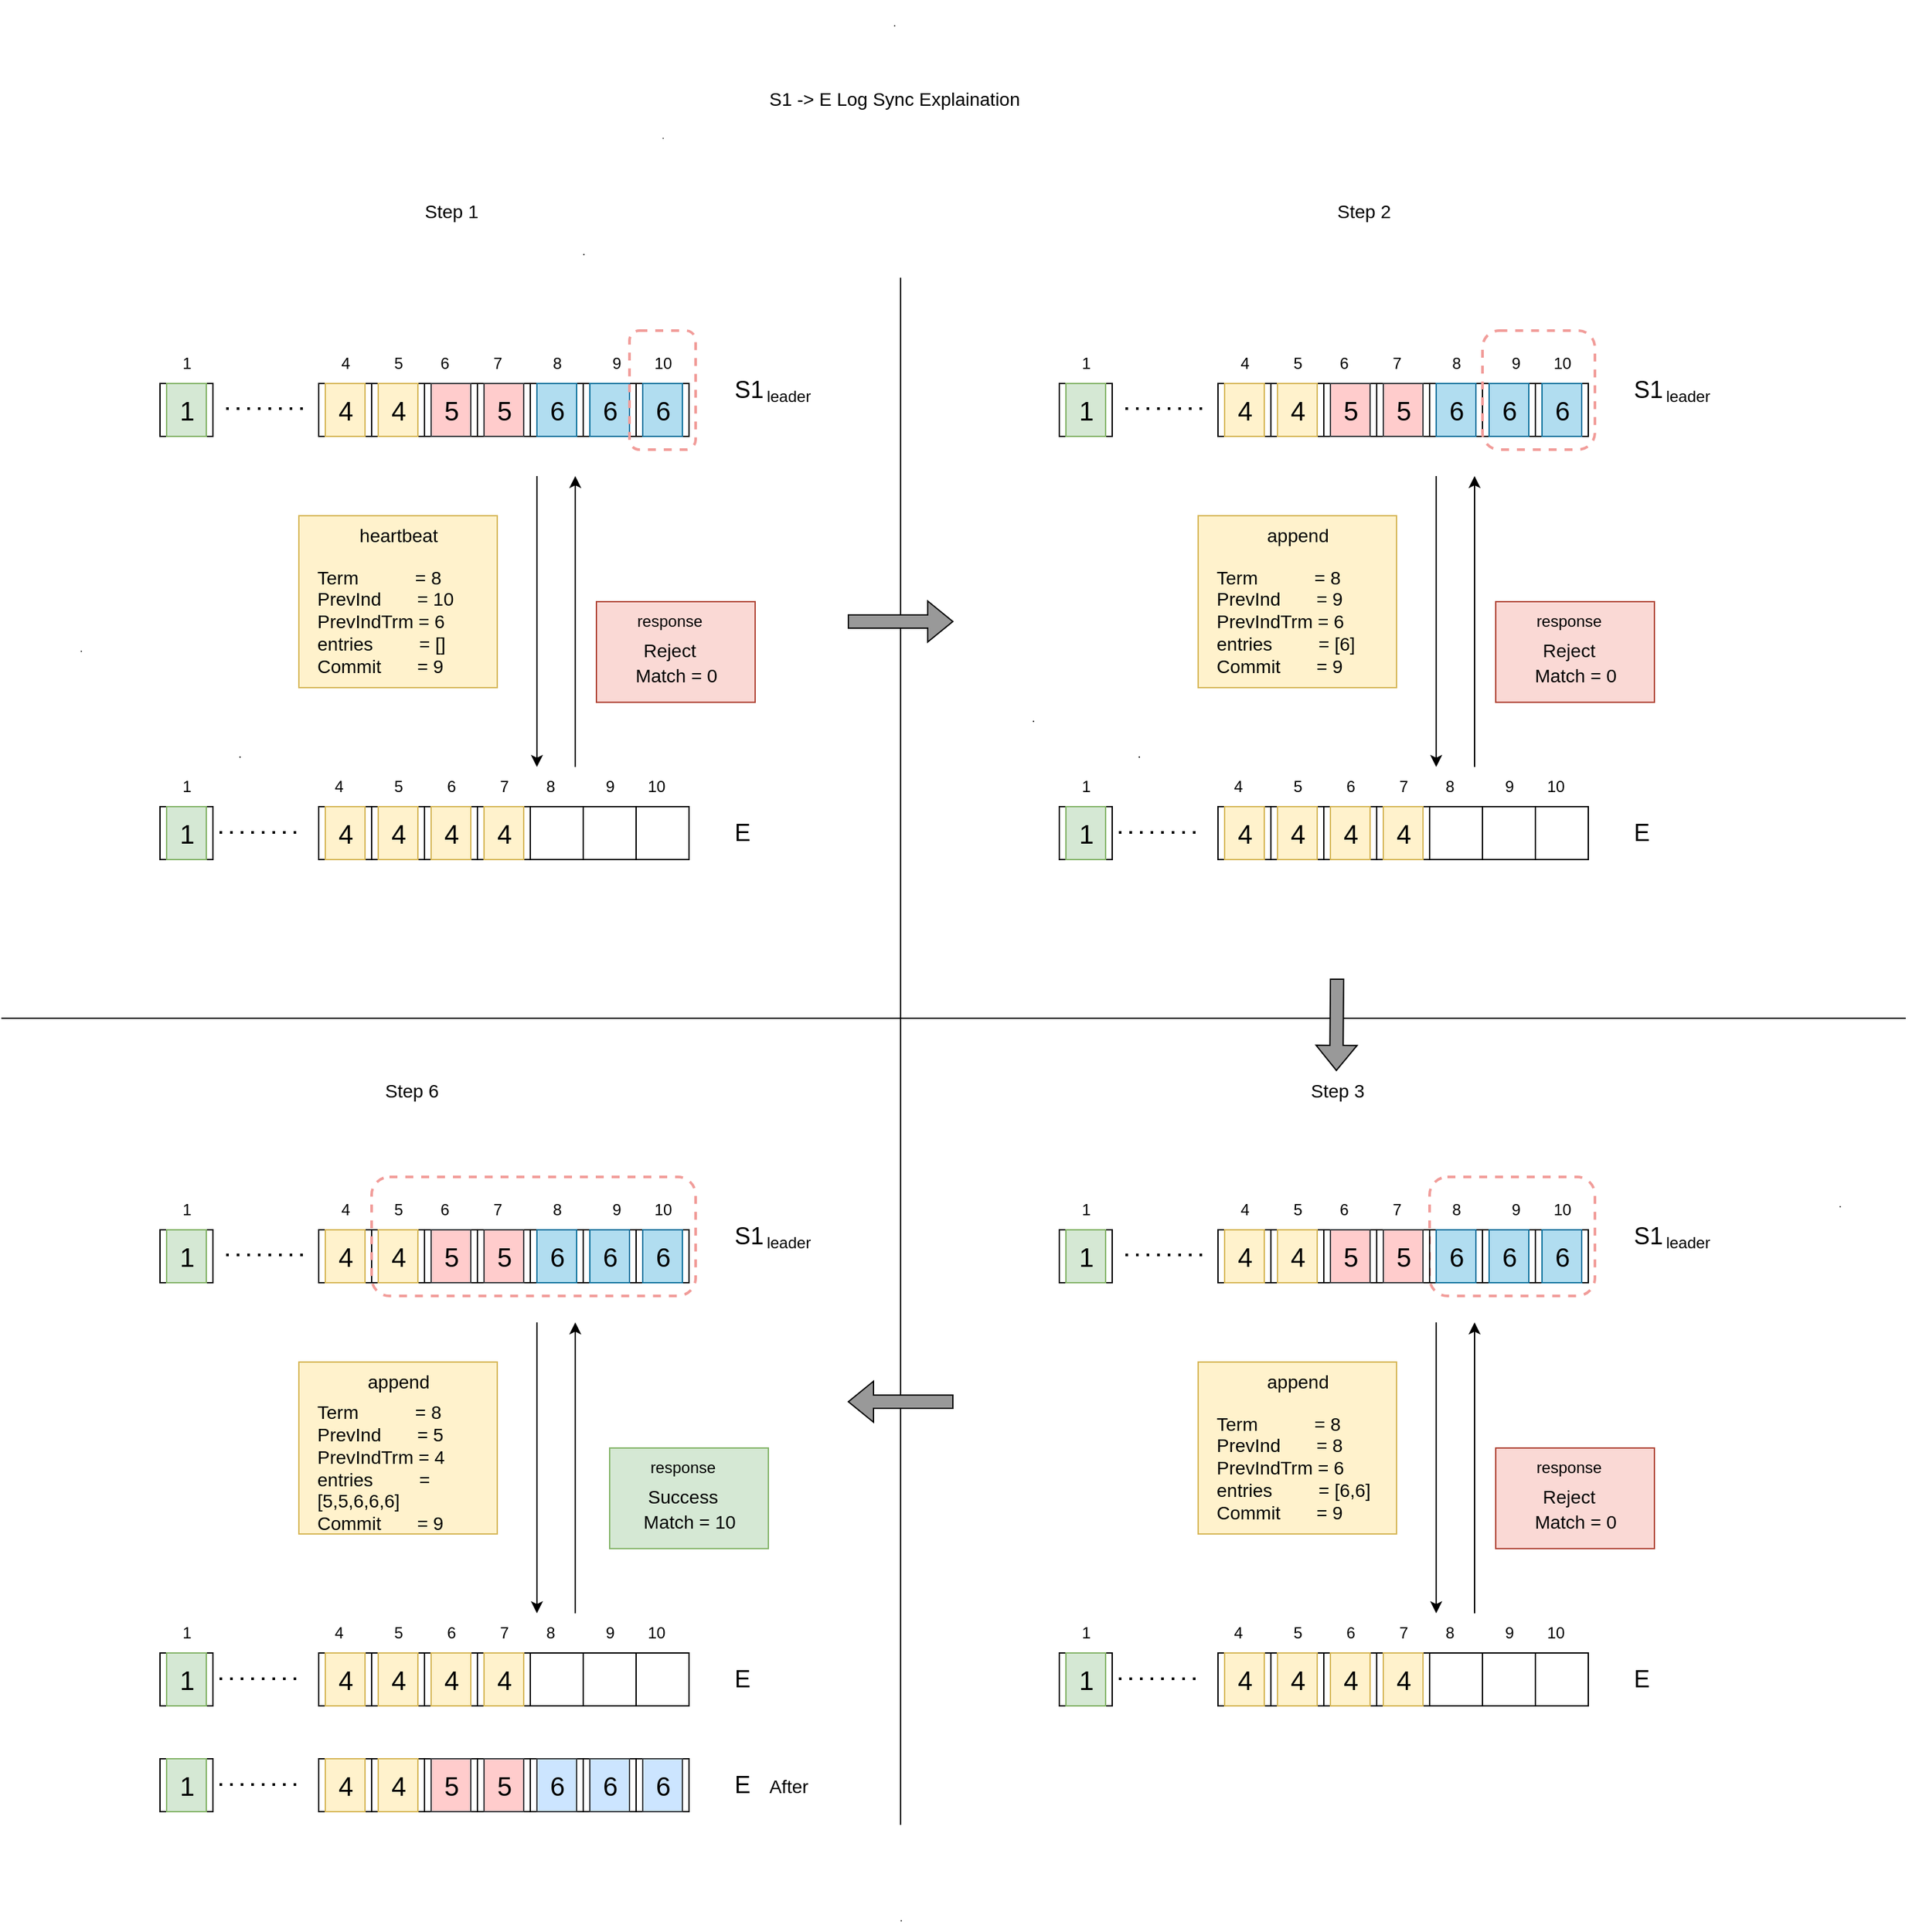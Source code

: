 <mxfile version="20.3.7" type="device"><diagram id="Ep99miWcZRjlMR2ok1C7" name="Page-1"><mxGraphModel dx="3996" dy="3073" grid="1" gridSize="10" guides="1" tooltips="1" connect="1" arrows="1" fold="1" page="1" pageScale="1" pageWidth="827" pageHeight="1169" math="0" shadow="0"><root><mxCell id="0"/><mxCell id="1" parent="0"/><mxCell id="T9U1prSrHnVnI4cG4a0x-100" value="." style="text;html=1;align=center;verticalAlign=middle;resizable=0;points=[];autosize=1;strokeColor=none;fillColor=none;fontSize=9;" vertex="1" parent="1"><mxGeometry x="265" y="130" width="30" height="20" as="geometry"/></mxCell><mxCell id="T9U1prSrHnVnI4cG4a0x-97" value="&lt;font style=&quot;font-size: 9px;&quot;&gt;.&lt;/font&gt;" style="text;html=1;align=center;verticalAlign=middle;resizable=0;points=[];autosize=1;strokeColor=none;fillColor=none;fontSize=18;" vertex="1" parent="1"><mxGeometry x="605" y="470" width="30" height="40" as="geometry"/></mxCell><mxCell id="T9U1prSrHnVnI4cG4a0x-109" value="S1 -&amp;gt; E Log Sync Explaination" style="text;html=1;align=center;verticalAlign=middle;resizable=0;points=[];autosize=1;strokeColor=none;fillColor=none;fontSize=14;" vertex="1" parent="1"><mxGeometry x="410" y="10" width="210" height="30" as="geometry"/></mxCell><mxCell id="T9U1prSrHnVnI4cG4a0x-110" value="&lt;font style=&quot;font-size: 7px;&quot;&gt;.&lt;/font&gt;" style="text;html=1;align=center;verticalAlign=middle;resizable=0;points=[];autosize=1;strokeColor=none;fillColor=none;fontSize=14;" vertex="1" parent="1"><mxGeometry x="325" y="35" width="30" height="30" as="geometry"/></mxCell><mxCell id="T9U1prSrHnVnI4cG4a0x-147" value="" style="group" vertex="1" connectable="0" parent="1"><mxGeometry x="-40" y="200" width="505" height="400" as="geometry"/></mxCell><mxCell id="T9U1prSrHnVnI4cG4a0x-68" value="" style="group;fillColor=#fff2cc;strokeColor=#d6b656;" vertex="1" connectable="0" parent="T9U1prSrHnVnI4cG4a0x-147"><mxGeometry x="105" y="140" width="150" height="130" as="geometry"/></mxCell><mxCell id="T9U1prSrHnVnI4cG4a0x-64" value="Term&amp;nbsp; &amp;nbsp; &amp;nbsp; &amp;nbsp; &amp;nbsp; &amp;nbsp;= 8&amp;nbsp;&lt;br&gt;PrevInd&amp;nbsp; &amp;nbsp; &amp;nbsp; &amp;nbsp;= 10&lt;br&gt;PrevIndTrm = 6&lt;br&gt;entries&amp;nbsp; &amp;nbsp; &amp;nbsp; &amp;nbsp; &amp;nbsp;= []&lt;br&gt;&lt;div style=&quot;&quot;&gt;&lt;span style=&quot;background-color: initial;&quot;&gt;Commit&amp;nbsp; &amp;nbsp; &amp;nbsp; &amp;nbsp;= 9&lt;/span&gt;&lt;/div&gt;" style="rounded=1;whiteSpace=wrap;html=1;fontSize=14;align=left;spacingLeft=12;fillColor=none;strokeColor=none;" vertex="1" parent="T9U1prSrHnVnI4cG4a0x-68"><mxGeometry y="30" width="150" height="100" as="geometry"/></mxCell><mxCell id="T9U1prSrHnVnI4cG4a0x-66" value="heartbeat" style="text;html=1;align=center;verticalAlign=middle;resizable=0;points=[];autosize=1;strokeColor=none;fillColor=none;fontSize=14;" vertex="1" parent="T9U1prSrHnVnI4cG4a0x-68"><mxGeometry x="35" width="80" height="30" as="geometry"/></mxCell><mxCell id="T9U1prSrHnVnI4cG4a0x-70" value="" style="endArrow=classic;html=1;rounded=0;fontSize=14;" edge="1" parent="T9U1prSrHnVnI4cG4a0x-147"><mxGeometry width="50" height="50" relative="1" as="geometry"><mxPoint x="285" y="110" as="sourcePoint"/><mxPoint x="285" y="330" as="targetPoint"/></mxGeometry></mxCell><mxCell id="T9U1prSrHnVnI4cG4a0x-98" value="." style="text;html=1;align=center;verticalAlign=middle;resizable=0;points=[];autosize=1;strokeColor=none;fillColor=none;fontSize=9;" vertex="1" parent="T9U1prSrHnVnI4cG4a0x-147"><mxGeometry x="45" y="310" width="30" height="20" as="geometry"/></mxCell><mxCell id="T9U1prSrHnVnI4cG4a0x-107" value="" style="group;fillColor=#fad9d5;strokeColor=#ae4132;" vertex="1" connectable="0" parent="T9U1prSrHnVnI4cG4a0x-147"><mxGeometry x="330" y="205" width="120" height="76.111" as="geometry"/></mxCell><mxCell id="T9U1prSrHnVnI4cG4a0x-102" value="" style="rounded=1;whiteSpace=wrap;html=1;strokeWidth=1;fontSize=12;fillColor=none;strokeColor=none;" vertex="1" parent="T9U1prSrHnVnI4cG4a0x-107"><mxGeometry y="21.667" width="120" height="43.333" as="geometry"/></mxCell><mxCell id="T9U1prSrHnVnI4cG4a0x-103" value="response" style="text;html=1;align=center;verticalAlign=middle;resizable=0;points=[];autosize=1;strokeColor=none;fillColor=none;fontSize=12;" vertex="1" parent="T9U1prSrHnVnI4cG4a0x-107"><mxGeometry x="20" width="70" height="30" as="geometry"/></mxCell><mxCell id="T9U1prSrHnVnI4cG4a0x-104" value="&lt;span style=&quot;font-size: 14px;&quot;&gt;Reject&lt;/span&gt;" style="text;html=1;align=center;verticalAlign=middle;resizable=0;points=[];autosize=1;strokeColor=none;fillColor=none;fontSize=12;" vertex="1" parent="T9U1prSrHnVnI4cG4a0x-107"><mxGeometry x="25" y="21.667" width="60" height="30" as="geometry"/></mxCell><mxCell id="T9U1prSrHnVnI4cG4a0x-105" value="&lt;br&gt;Match = 0" style="text;html=1;align=center;verticalAlign=middle;resizable=0;points=[];autosize=1;strokeColor=none;fillColor=none;fontSize=14;" vertex="1" parent="T9U1prSrHnVnI4cG4a0x-107"><mxGeometry x="15" y="21.671" width="90" height="50" as="geometry"/></mxCell><mxCell id="T9U1prSrHnVnI4cG4a0x-108" value="" style="endArrow=classic;html=1;rounded=0;fontSize=14;" edge="1" parent="T9U1prSrHnVnI4cG4a0x-147"><mxGeometry width="50" height="50" relative="1" as="geometry"><mxPoint x="314" y="330" as="sourcePoint"/><mxPoint x="314" y="110" as="targetPoint"/></mxGeometry></mxCell><mxCell id="T9U1prSrHnVnI4cG4a0x-111" value="" style="rounded=0;whiteSpace=wrap;html=1;" vertex="1" parent="T9U1prSrHnVnI4cG4a0x-147"><mxGeometry x="120" y="40" width="40" height="40" as="geometry"/></mxCell><mxCell id="T9U1prSrHnVnI4cG4a0x-112" value="" style="rounded=0;whiteSpace=wrap;html=1;" vertex="1" parent="T9U1prSrHnVnI4cG4a0x-147"><mxGeometry y="40" width="40" height="40" as="geometry"/></mxCell><mxCell id="T9U1prSrHnVnI4cG4a0x-117" value="&lt;font style=&quot;font-size: 12px;&quot;&gt;4&lt;/font&gt;" style="text;html=1;align=center;verticalAlign=middle;resizable=0;points=[];autosize=1;strokeColor=none;fillColor=none;fontSize=7;" vertex="1" parent="T9U1prSrHnVnI4cG4a0x-147"><mxGeometry x="125" y="10" width="30" height="30" as="geometry"/></mxCell><mxCell id="T9U1prSrHnVnI4cG4a0x-118" value="&lt;font style=&quot;font-size: 12px;&quot;&gt;5&lt;/font&gt;" style="text;html=1;align=center;verticalAlign=middle;resizable=0;points=[];autosize=1;strokeColor=none;fillColor=none;fontSize=7;" vertex="1" parent="T9U1prSrHnVnI4cG4a0x-147"><mxGeometry x="165" y="10" width="30" height="30" as="geometry"/></mxCell><mxCell id="T9U1prSrHnVnI4cG4a0x-119" value="&lt;font style=&quot;font-size: 12px;&quot;&gt;6&lt;/font&gt;" style="text;html=1;align=center;verticalAlign=middle;resizable=0;points=[];autosize=1;strokeColor=none;fillColor=none;fontSize=7;" vertex="1" parent="T9U1prSrHnVnI4cG4a0x-147"><mxGeometry x="200" y="10" width="30" height="30" as="geometry"/></mxCell><mxCell id="T9U1prSrHnVnI4cG4a0x-120" value="&lt;font style=&quot;font-size: 12px;&quot;&gt;7&lt;/font&gt;" style="text;html=1;align=center;verticalAlign=middle;resizable=0;points=[];autosize=1;strokeColor=none;fillColor=none;fontSize=7;" vertex="1" parent="T9U1prSrHnVnI4cG4a0x-147"><mxGeometry x="240" y="10" width="30" height="30" as="geometry"/></mxCell><mxCell id="T9U1prSrHnVnI4cG4a0x-3" value="" style="rounded=0;whiteSpace=wrap;html=1;" vertex="1" parent="T9U1prSrHnVnI4cG4a0x-147"><mxGeometry x="160" y="40" width="40" height="40" as="geometry"/></mxCell><mxCell id="T9U1prSrHnVnI4cG4a0x-6" value="" style="rounded=0;whiteSpace=wrap;html=1;" vertex="1" parent="T9U1prSrHnVnI4cG4a0x-147"><mxGeometry x="360" y="40" width="40" height="40" as="geometry"/></mxCell><mxCell id="T9U1prSrHnVnI4cG4a0x-7" value="" style="rounded=0;whiteSpace=wrap;html=1;" vertex="1" parent="T9U1prSrHnVnI4cG4a0x-147"><mxGeometry x="320" y="40" width="40" height="40" as="geometry"/></mxCell><mxCell id="T9U1prSrHnVnI4cG4a0x-8" value="" style="rounded=0;whiteSpace=wrap;html=1;" vertex="1" parent="T9U1prSrHnVnI4cG4a0x-147"><mxGeometry x="280" y="40" width="40" height="40" as="geometry"/></mxCell><mxCell id="T9U1prSrHnVnI4cG4a0x-10" value="1" style="text;html=1;align=center;verticalAlign=middle;resizable=0;points=[];autosize=1;strokeColor=none;fillColor=none;" vertex="1" parent="T9U1prSrHnVnI4cG4a0x-147"><mxGeometry x="5" y="10" width="30" height="30" as="geometry"/></mxCell><mxCell id="T9U1prSrHnVnI4cG4a0x-17" value="8" style="text;html=1;align=center;verticalAlign=middle;resizable=0;points=[];autosize=1;strokeColor=none;fillColor=none;" vertex="1" parent="T9U1prSrHnVnI4cG4a0x-147"><mxGeometry x="285" y="10" width="30" height="30" as="geometry"/></mxCell><mxCell id="T9U1prSrHnVnI4cG4a0x-18" value="9" style="text;html=1;align=center;verticalAlign=middle;resizable=0;points=[];autosize=1;strokeColor=none;fillColor=none;" vertex="1" parent="T9U1prSrHnVnI4cG4a0x-147"><mxGeometry x="330" y="10" width="30" height="30" as="geometry"/></mxCell><mxCell id="T9U1prSrHnVnI4cG4a0x-19" value="10" style="text;html=1;align=center;verticalAlign=middle;resizable=0;points=[];autosize=1;strokeColor=none;fillColor=none;" vertex="1" parent="T9U1prSrHnVnI4cG4a0x-147"><mxGeometry x="360" y="10" width="40" height="30" as="geometry"/></mxCell><mxCell id="T9U1prSrHnVnI4cG4a0x-42" value="6" style="text;html=1;align=center;verticalAlign=middle;resizable=0;points=[];autosize=1;fontSize=20;fillColor=#b1ddf0;strokeColor=#10739e;" vertex="1" parent="T9U1prSrHnVnI4cG4a0x-147"><mxGeometry x="285" y="40" width="30" height="40" as="geometry"/></mxCell><mxCell id="T9U1prSrHnVnI4cG4a0x-41" value="6" style="text;html=1;align=center;verticalAlign=middle;resizable=0;points=[];autosize=1;strokeColor=#10739e;fillColor=#b1ddf0;fontSize=20;" vertex="1" parent="T9U1prSrHnVnI4cG4a0x-147"><mxGeometry x="325" y="40" width="30" height="40" as="geometry"/></mxCell><mxCell id="T9U1prSrHnVnI4cG4a0x-40" value="6" style="text;html=1;align=center;verticalAlign=middle;resizable=0;points=[];autosize=1;strokeColor=#10739e;fillColor=#b1ddf0;fontSize=20;" vertex="1" parent="T9U1prSrHnVnI4cG4a0x-147"><mxGeometry x="365" y="40" width="30" height="40" as="geometry"/></mxCell><mxCell id="T9U1prSrHnVnI4cG4a0x-65" value="" style="rounded=1;whiteSpace=wrap;html=1;fontSize=14;strokeWidth=2;fillColor=none;strokeColor=#F19C99;dashed=1;" vertex="1" parent="T9U1prSrHnVnI4cG4a0x-147"><mxGeometry x="355" width="50" height="90" as="geometry"/></mxCell><mxCell id="T9U1prSrHnVnI4cG4a0x-114" value="" style="rounded=0;whiteSpace=wrap;html=1;" vertex="1" parent="T9U1prSrHnVnI4cG4a0x-147"><mxGeometry x="240" y="40" width="40" height="40" as="geometry"/></mxCell><mxCell id="T9U1prSrHnVnI4cG4a0x-113" value="" style="rounded=0;whiteSpace=wrap;html=1;" vertex="1" parent="T9U1prSrHnVnI4cG4a0x-147"><mxGeometry x="200" y="40" width="40" height="40" as="geometry"/></mxCell><mxCell id="T9U1prSrHnVnI4cG4a0x-124" value="5" style="text;html=1;align=center;verticalAlign=middle;resizable=0;points=[];autosize=1;strokeColor=#36393d;fillColor=#ffcccc;fontSize=20;" vertex="1" parent="T9U1prSrHnVnI4cG4a0x-147"><mxGeometry x="205" y="40" width="30" height="40" as="geometry"/></mxCell><mxCell id="T9U1prSrHnVnI4cG4a0x-125" value="4" style="text;html=1;align=center;verticalAlign=middle;resizable=0;points=[];autosize=1;strokeColor=#d6b656;fillColor=#fff2cc;fontSize=20;" vertex="1" parent="T9U1prSrHnVnI4cG4a0x-147"><mxGeometry x="125" y="40" width="30" height="40" as="geometry"/></mxCell><mxCell id="T9U1prSrHnVnI4cG4a0x-126" value="1" style="text;html=1;align=center;verticalAlign=middle;resizable=0;points=[];autosize=1;strokeColor=#82b366;fillColor=#d5e8d4;fontSize=20;" vertex="1" parent="T9U1prSrHnVnI4cG4a0x-147"><mxGeometry x="5" y="40" width="30" height="40" as="geometry"/></mxCell><mxCell id="T9U1prSrHnVnI4cG4a0x-127" value="5" style="text;html=1;align=center;verticalAlign=middle;resizable=0;points=[];autosize=1;strokeColor=#36393d;fillColor=#ffcccc;fontSize=20;" vertex="1" parent="T9U1prSrHnVnI4cG4a0x-147"><mxGeometry x="245" y="40" width="30" height="40" as="geometry"/></mxCell><mxCell id="T9U1prSrHnVnI4cG4a0x-128" value="4" style="text;html=1;align=center;verticalAlign=middle;resizable=0;points=[];autosize=1;strokeColor=#d6b656;fillColor=#fff2cc;fontSize=20;" vertex="1" parent="T9U1prSrHnVnI4cG4a0x-147"><mxGeometry x="165" y="40" width="30" height="40" as="geometry"/></mxCell><mxCell id="T9U1prSrHnVnI4cG4a0x-129" value="" style="endArrow=none;dashed=1;html=1;dashPattern=1 3;strokeWidth=2;rounded=0;" edge="1" parent="T9U1prSrHnVnI4cG4a0x-147"><mxGeometry width="50" height="50" relative="1" as="geometry"><mxPoint x="50" y="59" as="sourcePoint"/><mxPoint x="110" y="59" as="targetPoint"/></mxGeometry></mxCell><mxCell id="T9U1prSrHnVnI4cG4a0x-24" value="" style="rounded=0;whiteSpace=wrap;html=1;" vertex="1" parent="T9U1prSrHnVnI4cG4a0x-147"><mxGeometry y="360" width="40" height="40" as="geometry"/></mxCell><mxCell id="T9U1prSrHnVnI4cG4a0x-30" value="" style="endArrow=none;dashed=1;html=1;dashPattern=1 3;strokeWidth=2;rounded=0;" edge="1" parent="T9U1prSrHnVnI4cG4a0x-147"><mxGeometry width="50" height="50" relative="1" as="geometry"><mxPoint x="45" y="379.5" as="sourcePoint"/><mxPoint x="105" y="379.5" as="targetPoint"/></mxGeometry></mxCell><mxCell id="T9U1prSrHnVnI4cG4a0x-31" value="1" style="text;html=1;align=center;verticalAlign=middle;resizable=0;points=[];autosize=1;strokeColor=none;fillColor=none;" vertex="1" parent="T9U1prSrHnVnI4cG4a0x-147"><mxGeometry x="5" y="330" width="30" height="30" as="geometry"/></mxCell><mxCell id="T9U1prSrHnVnI4cG4a0x-32" value="8" style="text;html=1;align=center;verticalAlign=middle;resizable=0;points=[];autosize=1;strokeColor=none;fillColor=none;" vertex="1" parent="T9U1prSrHnVnI4cG4a0x-147"><mxGeometry x="280" y="330" width="30" height="30" as="geometry"/></mxCell><mxCell id="T9U1prSrHnVnI4cG4a0x-33" value="9" style="text;html=1;align=center;verticalAlign=middle;resizable=0;points=[];autosize=1;strokeColor=none;fillColor=none;" vertex="1" parent="T9U1prSrHnVnI4cG4a0x-147"><mxGeometry x="325" y="330" width="30" height="30" as="geometry"/></mxCell><mxCell id="T9U1prSrHnVnI4cG4a0x-34" value="10" style="text;html=1;align=center;verticalAlign=middle;resizable=0;points=[];autosize=1;strokeColor=none;fillColor=none;" vertex="1" parent="T9U1prSrHnVnI4cG4a0x-147"><mxGeometry x="355" y="330" width="40" height="30" as="geometry"/></mxCell><mxCell id="T9U1prSrHnVnI4cG4a0x-50" value="1" style="text;html=1;align=center;verticalAlign=middle;resizable=0;points=[];autosize=1;strokeColor=#82b366;fillColor=#d5e8d4;fontSize=20;" vertex="1" parent="T9U1prSrHnVnI4cG4a0x-147"><mxGeometry x="5" y="360" width="30" height="40" as="geometry"/></mxCell><mxCell id="T9U1prSrHnVnI4cG4a0x-76" value="" style="rounded=0;whiteSpace=wrap;html=1;" vertex="1" parent="T9U1prSrHnVnI4cG4a0x-147"><mxGeometry x="120" y="360" width="40" height="40" as="geometry"/></mxCell><mxCell id="T9U1prSrHnVnI4cG4a0x-77" value="" style="rounded=0;whiteSpace=wrap;html=1;" vertex="1" parent="T9U1prSrHnVnI4cG4a0x-147"><mxGeometry x="160" y="360" width="40" height="40" as="geometry"/></mxCell><mxCell id="T9U1prSrHnVnI4cG4a0x-130" value="" style="rounded=0;whiteSpace=wrap;html=1;" vertex="1" parent="T9U1prSrHnVnI4cG4a0x-147"><mxGeometry x="200" y="360" width="40" height="40" as="geometry"/></mxCell><mxCell id="T9U1prSrHnVnI4cG4a0x-131" value="" style="rounded=0;whiteSpace=wrap;html=1;" vertex="1" parent="T9U1prSrHnVnI4cG4a0x-147"><mxGeometry x="240" y="360" width="40" height="40" as="geometry"/></mxCell><mxCell id="T9U1prSrHnVnI4cG4a0x-132" value="" style="rounded=0;whiteSpace=wrap;html=1;" vertex="1" parent="T9U1prSrHnVnI4cG4a0x-147"><mxGeometry x="280" y="360" width="40" height="40" as="geometry"/></mxCell><mxCell id="T9U1prSrHnVnI4cG4a0x-133" value="" style="rounded=0;whiteSpace=wrap;html=1;" vertex="1" parent="T9U1prSrHnVnI4cG4a0x-147"><mxGeometry x="320" y="360" width="40" height="40" as="geometry"/></mxCell><mxCell id="T9U1prSrHnVnI4cG4a0x-134" value="" style="rounded=0;whiteSpace=wrap;html=1;" vertex="1" parent="T9U1prSrHnVnI4cG4a0x-147"><mxGeometry x="360" y="360" width="40" height="40" as="geometry"/></mxCell><mxCell id="T9U1prSrHnVnI4cG4a0x-135" value="4" style="text;html=1;align=center;verticalAlign=middle;resizable=0;points=[];autosize=1;strokeColor=none;fillColor=none;fontSize=12;" vertex="1" parent="T9U1prSrHnVnI4cG4a0x-147"><mxGeometry x="120" y="330" width="30" height="30" as="geometry"/></mxCell><mxCell id="T9U1prSrHnVnI4cG4a0x-136" value="5" style="text;html=1;align=center;verticalAlign=middle;resizable=0;points=[];autosize=1;strokeColor=none;fillColor=none;fontSize=12;" vertex="1" parent="T9U1prSrHnVnI4cG4a0x-147"><mxGeometry x="165" y="330" width="30" height="30" as="geometry"/></mxCell><mxCell id="T9U1prSrHnVnI4cG4a0x-137" value="6" style="text;html=1;align=center;verticalAlign=middle;resizable=0;points=[];autosize=1;strokeColor=none;fillColor=none;fontSize=12;" vertex="1" parent="T9U1prSrHnVnI4cG4a0x-147"><mxGeometry x="205" y="330" width="30" height="30" as="geometry"/></mxCell><mxCell id="T9U1prSrHnVnI4cG4a0x-138" value="7" style="text;html=1;align=center;verticalAlign=middle;resizable=0;points=[];autosize=1;strokeColor=none;fillColor=none;fontSize=12;" vertex="1" parent="T9U1prSrHnVnI4cG4a0x-147"><mxGeometry x="245" y="330" width="30" height="30" as="geometry"/></mxCell><mxCell id="T9U1prSrHnVnI4cG4a0x-141" value="4" style="text;html=1;align=center;verticalAlign=middle;resizable=0;points=[];autosize=1;strokeColor=#d6b656;fillColor=#fff2cc;fontSize=20;" vertex="1" parent="T9U1prSrHnVnI4cG4a0x-147"><mxGeometry x="245" y="360" width="30" height="40" as="geometry"/></mxCell><mxCell id="T9U1prSrHnVnI4cG4a0x-142" value="4" style="text;html=1;align=center;verticalAlign=middle;resizable=0;points=[];autosize=1;strokeColor=#d6b656;fillColor=#fff2cc;fontSize=20;" vertex="1" parent="T9U1prSrHnVnI4cG4a0x-147"><mxGeometry x="205" y="360" width="30" height="40" as="geometry"/></mxCell><mxCell id="T9U1prSrHnVnI4cG4a0x-143" value="4" style="text;html=1;align=center;verticalAlign=middle;resizable=0;points=[];autosize=1;strokeColor=#d6b656;fillColor=#fff2cc;fontSize=20;" vertex="1" parent="T9U1prSrHnVnI4cG4a0x-147"><mxGeometry x="165" y="360" width="30" height="40" as="geometry"/></mxCell><mxCell id="T9U1prSrHnVnI4cG4a0x-144" value="4" style="text;html=1;align=center;verticalAlign=middle;resizable=0;points=[];autosize=1;strokeColor=#d6b656;fillColor=#fff2cc;fontSize=20;" vertex="1" parent="T9U1prSrHnVnI4cG4a0x-147"><mxGeometry x="125" y="360" width="30" height="40" as="geometry"/></mxCell><mxCell id="T9U1prSrHnVnI4cG4a0x-145" value="" style="group" vertex="1" connectable="0" parent="T9U1prSrHnVnI4cG4a0x-147"><mxGeometry x="420" y="25" width="85" height="40" as="geometry"/></mxCell><mxCell id="T9U1prSrHnVnI4cG4a0x-101" value="&lt;font style=&quot;font-size: 12px;&quot;&gt;leader&lt;/font&gt;" style="text;html=1;align=center;verticalAlign=middle;resizable=0;points=[];autosize=1;strokeColor=none;fillColor=none;fontSize=9;" vertex="1" parent="T9U1prSrHnVnI4cG4a0x-145"><mxGeometry x="25" y="10" width="60" height="30" as="geometry"/></mxCell><mxCell id="T9U1prSrHnVnI4cG4a0x-94" value="&lt;font style=&quot;font-size: 18px;&quot;&gt;S1&lt;/font&gt;" style="text;html=1;align=center;verticalAlign=middle;resizable=0;points=[];autosize=1;strokeColor=none;fillColor=none;fontSize=14;" vertex="1" parent="T9U1prSrHnVnI4cG4a0x-145"><mxGeometry width="50" height="40" as="geometry"/></mxCell><mxCell id="T9U1prSrHnVnI4cG4a0x-146" value="&lt;font style=&quot;font-size: 18px;&quot;&gt;E&lt;/font&gt;" style="text;html=1;align=center;verticalAlign=middle;resizable=0;points=[];autosize=1;strokeColor=none;fillColor=none;fontSize=12;" vertex="1" parent="T9U1prSrHnVnI4cG4a0x-147"><mxGeometry x="420" y="360" width="40" height="40" as="geometry"/></mxCell><mxCell id="T9U1prSrHnVnI4cG4a0x-148" value="" style="group" vertex="1" connectable="0" parent="1"><mxGeometry x="640" y="200" width="505" height="400" as="geometry"/></mxCell><mxCell id="T9U1prSrHnVnI4cG4a0x-149" value="" style="group;fillColor=#fff2cc;strokeColor=#d6b656;" vertex="1" connectable="0" parent="T9U1prSrHnVnI4cG4a0x-148"><mxGeometry x="105" y="140" width="150" height="130" as="geometry"/></mxCell><mxCell id="T9U1prSrHnVnI4cG4a0x-150" value="Term&amp;nbsp; &amp;nbsp; &amp;nbsp; &amp;nbsp; &amp;nbsp; &amp;nbsp;= 8&amp;nbsp;&lt;br&gt;PrevInd&amp;nbsp; &amp;nbsp; &amp;nbsp; &amp;nbsp;= 9&lt;br&gt;PrevIndTrm = 6&lt;br&gt;entries&amp;nbsp; &amp;nbsp; &amp;nbsp; &amp;nbsp; &amp;nbsp;= [6]&lt;br&gt;&lt;div style=&quot;&quot;&gt;&lt;span style=&quot;background-color: initial;&quot;&gt;Commit&amp;nbsp; &amp;nbsp; &amp;nbsp; &amp;nbsp;= 9&lt;/span&gt;&lt;/div&gt;" style="rounded=1;whiteSpace=wrap;html=1;fontSize=14;align=left;spacingLeft=12;fillColor=none;strokeColor=none;" vertex="1" parent="T9U1prSrHnVnI4cG4a0x-149"><mxGeometry y="30" width="150" height="100" as="geometry"/></mxCell><mxCell id="T9U1prSrHnVnI4cG4a0x-151" value="append" style="text;html=1;align=center;verticalAlign=middle;resizable=0;points=[];autosize=1;strokeColor=none;fillColor=none;fontSize=14;" vertex="1" parent="T9U1prSrHnVnI4cG4a0x-149"><mxGeometry x="40" width="70" height="30" as="geometry"/></mxCell><mxCell id="T9U1prSrHnVnI4cG4a0x-152" value="" style="endArrow=classic;html=1;rounded=0;fontSize=14;" edge="1" parent="T9U1prSrHnVnI4cG4a0x-148"><mxGeometry width="50" height="50" relative="1" as="geometry"><mxPoint x="285" y="110" as="sourcePoint"/><mxPoint x="285" y="330" as="targetPoint"/></mxGeometry></mxCell><mxCell id="T9U1prSrHnVnI4cG4a0x-153" value="." style="text;html=1;align=center;verticalAlign=middle;resizable=0;points=[];autosize=1;strokeColor=none;fillColor=none;fontSize=9;" vertex="1" parent="T9U1prSrHnVnI4cG4a0x-148"><mxGeometry x="45" y="310" width="30" height="20" as="geometry"/></mxCell><mxCell id="T9U1prSrHnVnI4cG4a0x-154" value="" style="group;fillColor=#fad9d5;strokeColor=#ae4132;" vertex="1" connectable="0" parent="T9U1prSrHnVnI4cG4a0x-148"><mxGeometry x="330" y="205" width="120" height="76.111" as="geometry"/></mxCell><mxCell id="T9U1prSrHnVnI4cG4a0x-155" value="" style="rounded=1;whiteSpace=wrap;html=1;strokeWidth=1;fontSize=12;fillColor=none;strokeColor=none;" vertex="1" parent="T9U1prSrHnVnI4cG4a0x-154"><mxGeometry y="21.667" width="120" height="43.333" as="geometry"/></mxCell><mxCell id="T9U1prSrHnVnI4cG4a0x-156" value="response" style="text;html=1;align=center;verticalAlign=middle;resizable=0;points=[];autosize=1;strokeColor=none;fillColor=none;fontSize=12;" vertex="1" parent="T9U1prSrHnVnI4cG4a0x-154"><mxGeometry x="20" width="70" height="30" as="geometry"/></mxCell><mxCell id="T9U1prSrHnVnI4cG4a0x-157" value="&lt;span style=&quot;font-size: 14px;&quot;&gt;Reject&lt;/span&gt;" style="text;html=1;align=center;verticalAlign=middle;resizable=0;points=[];autosize=1;strokeColor=none;fillColor=none;fontSize=12;" vertex="1" parent="T9U1prSrHnVnI4cG4a0x-154"><mxGeometry x="25" y="21.667" width="60" height="30" as="geometry"/></mxCell><mxCell id="T9U1prSrHnVnI4cG4a0x-158" value="&lt;br&gt;Match = 0" style="text;html=1;align=center;verticalAlign=middle;resizable=0;points=[];autosize=1;strokeColor=none;fillColor=none;fontSize=14;" vertex="1" parent="T9U1prSrHnVnI4cG4a0x-154"><mxGeometry x="15" y="21.671" width="90" height="50" as="geometry"/></mxCell><mxCell id="T9U1prSrHnVnI4cG4a0x-159" value="" style="endArrow=classic;html=1;rounded=0;fontSize=14;" edge="1" parent="T9U1prSrHnVnI4cG4a0x-148"><mxGeometry width="50" height="50" relative="1" as="geometry"><mxPoint x="314" y="330" as="sourcePoint"/><mxPoint x="314" y="110" as="targetPoint"/></mxGeometry></mxCell><mxCell id="T9U1prSrHnVnI4cG4a0x-160" value="" style="rounded=0;whiteSpace=wrap;html=1;" vertex="1" parent="T9U1prSrHnVnI4cG4a0x-148"><mxGeometry x="120" y="40" width="40" height="40" as="geometry"/></mxCell><mxCell id="T9U1prSrHnVnI4cG4a0x-161" value="" style="rounded=0;whiteSpace=wrap;html=1;" vertex="1" parent="T9U1prSrHnVnI4cG4a0x-148"><mxGeometry y="40" width="40" height="40" as="geometry"/></mxCell><mxCell id="T9U1prSrHnVnI4cG4a0x-162" value="&lt;font style=&quot;font-size: 12px;&quot;&gt;4&lt;/font&gt;" style="text;html=1;align=center;verticalAlign=middle;resizable=0;points=[];autosize=1;strokeColor=none;fillColor=none;fontSize=7;" vertex="1" parent="T9U1prSrHnVnI4cG4a0x-148"><mxGeometry x="125" y="10" width="30" height="30" as="geometry"/></mxCell><mxCell id="T9U1prSrHnVnI4cG4a0x-163" value="&lt;font style=&quot;font-size: 12px;&quot;&gt;5&lt;/font&gt;" style="text;html=1;align=center;verticalAlign=middle;resizable=0;points=[];autosize=1;strokeColor=none;fillColor=none;fontSize=7;" vertex="1" parent="T9U1prSrHnVnI4cG4a0x-148"><mxGeometry x="165" y="10" width="30" height="30" as="geometry"/></mxCell><mxCell id="T9U1prSrHnVnI4cG4a0x-164" value="&lt;font style=&quot;font-size: 12px;&quot;&gt;6&lt;/font&gt;" style="text;html=1;align=center;verticalAlign=middle;resizable=0;points=[];autosize=1;strokeColor=none;fillColor=none;fontSize=7;" vertex="1" parent="T9U1prSrHnVnI4cG4a0x-148"><mxGeometry x="200" y="10" width="30" height="30" as="geometry"/></mxCell><mxCell id="T9U1prSrHnVnI4cG4a0x-165" value="&lt;font style=&quot;font-size: 12px;&quot;&gt;7&lt;/font&gt;" style="text;html=1;align=center;verticalAlign=middle;resizable=0;points=[];autosize=1;strokeColor=none;fillColor=none;fontSize=7;" vertex="1" parent="T9U1prSrHnVnI4cG4a0x-148"><mxGeometry x="240" y="10" width="30" height="30" as="geometry"/></mxCell><mxCell id="T9U1prSrHnVnI4cG4a0x-166" value="" style="rounded=0;whiteSpace=wrap;html=1;" vertex="1" parent="T9U1prSrHnVnI4cG4a0x-148"><mxGeometry x="160" y="40" width="40" height="40" as="geometry"/></mxCell><mxCell id="T9U1prSrHnVnI4cG4a0x-167" value="" style="rounded=0;whiteSpace=wrap;html=1;" vertex="1" parent="T9U1prSrHnVnI4cG4a0x-148"><mxGeometry x="360" y="40" width="40" height="40" as="geometry"/></mxCell><mxCell id="T9U1prSrHnVnI4cG4a0x-168" value="" style="rounded=0;whiteSpace=wrap;html=1;" vertex="1" parent="T9U1prSrHnVnI4cG4a0x-148"><mxGeometry x="320" y="40" width="40" height="40" as="geometry"/></mxCell><mxCell id="T9U1prSrHnVnI4cG4a0x-169" value="" style="rounded=0;whiteSpace=wrap;html=1;" vertex="1" parent="T9U1prSrHnVnI4cG4a0x-148"><mxGeometry x="280" y="40" width="40" height="40" as="geometry"/></mxCell><mxCell id="T9U1prSrHnVnI4cG4a0x-170" value="1" style="text;html=1;align=center;verticalAlign=middle;resizable=0;points=[];autosize=1;strokeColor=none;fillColor=none;" vertex="1" parent="T9U1prSrHnVnI4cG4a0x-148"><mxGeometry x="5" y="10" width="30" height="30" as="geometry"/></mxCell><mxCell id="T9U1prSrHnVnI4cG4a0x-171" value="8" style="text;html=1;align=center;verticalAlign=middle;resizable=0;points=[];autosize=1;strokeColor=none;fillColor=none;" vertex="1" parent="T9U1prSrHnVnI4cG4a0x-148"><mxGeometry x="285" y="10" width="30" height="30" as="geometry"/></mxCell><mxCell id="T9U1prSrHnVnI4cG4a0x-172" value="9" style="text;html=1;align=center;verticalAlign=middle;resizable=0;points=[];autosize=1;strokeColor=none;fillColor=none;" vertex="1" parent="T9U1prSrHnVnI4cG4a0x-148"><mxGeometry x="330" y="10" width="30" height="30" as="geometry"/></mxCell><mxCell id="T9U1prSrHnVnI4cG4a0x-173" value="10" style="text;html=1;align=center;verticalAlign=middle;resizable=0;points=[];autosize=1;strokeColor=none;fillColor=none;" vertex="1" parent="T9U1prSrHnVnI4cG4a0x-148"><mxGeometry x="360" y="10" width="40" height="30" as="geometry"/></mxCell><mxCell id="T9U1prSrHnVnI4cG4a0x-174" value="6" style="text;html=1;align=center;verticalAlign=middle;resizable=0;points=[];autosize=1;fontSize=20;fillColor=#b1ddf0;strokeColor=#10739e;" vertex="1" parent="T9U1prSrHnVnI4cG4a0x-148"><mxGeometry x="285" y="40" width="30" height="40" as="geometry"/></mxCell><mxCell id="T9U1prSrHnVnI4cG4a0x-175" value="6" style="text;html=1;align=center;verticalAlign=middle;resizable=0;points=[];autosize=1;strokeColor=#10739e;fillColor=#b1ddf0;fontSize=20;" vertex="1" parent="T9U1prSrHnVnI4cG4a0x-148"><mxGeometry x="325" y="40" width="30" height="40" as="geometry"/></mxCell><mxCell id="T9U1prSrHnVnI4cG4a0x-176" value="6" style="text;html=1;align=center;verticalAlign=middle;resizable=0;points=[];autosize=1;strokeColor=#10739e;fillColor=#b1ddf0;fontSize=20;" vertex="1" parent="T9U1prSrHnVnI4cG4a0x-148"><mxGeometry x="365" y="40" width="30" height="40" as="geometry"/></mxCell><mxCell id="T9U1prSrHnVnI4cG4a0x-177" value="" style="rounded=1;whiteSpace=wrap;html=1;fontSize=14;strokeWidth=2;fillColor=none;strokeColor=#F19C99;dashed=1;sketch=0;" vertex="1" parent="T9U1prSrHnVnI4cG4a0x-148"><mxGeometry x="320" width="85" height="90" as="geometry"/></mxCell><mxCell id="T9U1prSrHnVnI4cG4a0x-178" value="" style="rounded=0;whiteSpace=wrap;html=1;" vertex="1" parent="T9U1prSrHnVnI4cG4a0x-148"><mxGeometry x="240" y="40" width="40" height="40" as="geometry"/></mxCell><mxCell id="T9U1prSrHnVnI4cG4a0x-179" value="" style="rounded=0;whiteSpace=wrap;html=1;" vertex="1" parent="T9U1prSrHnVnI4cG4a0x-148"><mxGeometry x="200" y="40" width="40" height="40" as="geometry"/></mxCell><mxCell id="T9U1prSrHnVnI4cG4a0x-180" value="5" style="text;html=1;align=center;verticalAlign=middle;resizable=0;points=[];autosize=1;strokeColor=#36393d;fillColor=#ffcccc;fontSize=20;" vertex="1" parent="T9U1prSrHnVnI4cG4a0x-148"><mxGeometry x="205" y="40" width="30" height="40" as="geometry"/></mxCell><mxCell id="T9U1prSrHnVnI4cG4a0x-181" value="4" style="text;html=1;align=center;verticalAlign=middle;resizable=0;points=[];autosize=1;strokeColor=#d6b656;fillColor=#fff2cc;fontSize=20;" vertex="1" parent="T9U1prSrHnVnI4cG4a0x-148"><mxGeometry x="125" y="40" width="30" height="40" as="geometry"/></mxCell><mxCell id="T9U1prSrHnVnI4cG4a0x-182" value="1" style="text;html=1;align=center;verticalAlign=middle;resizable=0;points=[];autosize=1;strokeColor=#82b366;fillColor=#d5e8d4;fontSize=20;" vertex="1" parent="T9U1prSrHnVnI4cG4a0x-148"><mxGeometry x="5" y="40" width="30" height="40" as="geometry"/></mxCell><mxCell id="T9U1prSrHnVnI4cG4a0x-183" value="5" style="text;html=1;align=center;verticalAlign=middle;resizable=0;points=[];autosize=1;strokeColor=#36393d;fillColor=#ffcccc;fontSize=20;" vertex="1" parent="T9U1prSrHnVnI4cG4a0x-148"><mxGeometry x="245" y="40" width="30" height="40" as="geometry"/></mxCell><mxCell id="T9U1prSrHnVnI4cG4a0x-184" value="4" style="text;html=1;align=center;verticalAlign=middle;resizable=0;points=[];autosize=1;strokeColor=#d6b656;fillColor=#fff2cc;fontSize=20;" vertex="1" parent="T9U1prSrHnVnI4cG4a0x-148"><mxGeometry x="165" y="40" width="30" height="40" as="geometry"/></mxCell><mxCell id="T9U1prSrHnVnI4cG4a0x-185" value="" style="endArrow=none;dashed=1;html=1;dashPattern=1 3;strokeWidth=2;rounded=0;" edge="1" parent="T9U1prSrHnVnI4cG4a0x-148"><mxGeometry width="50" height="50" relative="1" as="geometry"><mxPoint x="50" y="59" as="sourcePoint"/><mxPoint x="110" y="59" as="targetPoint"/></mxGeometry></mxCell><mxCell id="T9U1prSrHnVnI4cG4a0x-186" value="" style="rounded=0;whiteSpace=wrap;html=1;" vertex="1" parent="T9U1prSrHnVnI4cG4a0x-148"><mxGeometry y="360" width="40" height="40" as="geometry"/></mxCell><mxCell id="T9U1prSrHnVnI4cG4a0x-187" value="" style="endArrow=none;dashed=1;html=1;dashPattern=1 3;strokeWidth=2;rounded=0;" edge="1" parent="T9U1prSrHnVnI4cG4a0x-148"><mxGeometry width="50" height="50" relative="1" as="geometry"><mxPoint x="45" y="379.5" as="sourcePoint"/><mxPoint x="105" y="379.5" as="targetPoint"/></mxGeometry></mxCell><mxCell id="T9U1prSrHnVnI4cG4a0x-188" value="1" style="text;html=1;align=center;verticalAlign=middle;resizable=0;points=[];autosize=1;strokeColor=none;fillColor=none;" vertex="1" parent="T9U1prSrHnVnI4cG4a0x-148"><mxGeometry x="5" y="330" width="30" height="30" as="geometry"/></mxCell><mxCell id="T9U1prSrHnVnI4cG4a0x-189" value="8" style="text;html=1;align=center;verticalAlign=middle;resizable=0;points=[];autosize=1;strokeColor=none;fillColor=none;" vertex="1" parent="T9U1prSrHnVnI4cG4a0x-148"><mxGeometry x="280" y="330" width="30" height="30" as="geometry"/></mxCell><mxCell id="T9U1prSrHnVnI4cG4a0x-190" value="9" style="text;html=1;align=center;verticalAlign=middle;resizable=0;points=[];autosize=1;strokeColor=none;fillColor=none;" vertex="1" parent="T9U1prSrHnVnI4cG4a0x-148"><mxGeometry x="325" y="330" width="30" height="30" as="geometry"/></mxCell><mxCell id="T9U1prSrHnVnI4cG4a0x-191" value="10" style="text;html=1;align=center;verticalAlign=middle;resizable=0;points=[];autosize=1;strokeColor=none;fillColor=none;" vertex="1" parent="T9U1prSrHnVnI4cG4a0x-148"><mxGeometry x="355" y="330" width="40" height="30" as="geometry"/></mxCell><mxCell id="T9U1prSrHnVnI4cG4a0x-192" value="1" style="text;html=1;align=center;verticalAlign=middle;resizable=0;points=[];autosize=1;strokeColor=#82b366;fillColor=#d5e8d4;fontSize=20;" vertex="1" parent="T9U1prSrHnVnI4cG4a0x-148"><mxGeometry x="5" y="360" width="30" height="40" as="geometry"/></mxCell><mxCell id="T9U1prSrHnVnI4cG4a0x-193" value="" style="rounded=0;whiteSpace=wrap;html=1;" vertex="1" parent="T9U1prSrHnVnI4cG4a0x-148"><mxGeometry x="120" y="360" width="40" height="40" as="geometry"/></mxCell><mxCell id="T9U1prSrHnVnI4cG4a0x-194" value="" style="rounded=0;whiteSpace=wrap;html=1;" vertex="1" parent="T9U1prSrHnVnI4cG4a0x-148"><mxGeometry x="160" y="360" width="40" height="40" as="geometry"/></mxCell><mxCell id="T9U1prSrHnVnI4cG4a0x-195" value="" style="rounded=0;whiteSpace=wrap;html=1;" vertex="1" parent="T9U1prSrHnVnI4cG4a0x-148"><mxGeometry x="200" y="360" width="40" height="40" as="geometry"/></mxCell><mxCell id="T9U1prSrHnVnI4cG4a0x-196" value="" style="rounded=0;whiteSpace=wrap;html=1;" vertex="1" parent="T9U1prSrHnVnI4cG4a0x-148"><mxGeometry x="240" y="360" width="40" height="40" as="geometry"/></mxCell><mxCell id="T9U1prSrHnVnI4cG4a0x-197" value="" style="rounded=0;whiteSpace=wrap;html=1;" vertex="1" parent="T9U1prSrHnVnI4cG4a0x-148"><mxGeometry x="280" y="360" width="40" height="40" as="geometry"/></mxCell><mxCell id="T9U1prSrHnVnI4cG4a0x-198" value="" style="rounded=0;whiteSpace=wrap;html=1;" vertex="1" parent="T9U1prSrHnVnI4cG4a0x-148"><mxGeometry x="320" y="360" width="40" height="40" as="geometry"/></mxCell><mxCell id="T9U1prSrHnVnI4cG4a0x-199" value="" style="rounded=0;whiteSpace=wrap;html=1;" vertex="1" parent="T9U1prSrHnVnI4cG4a0x-148"><mxGeometry x="360" y="360" width="40" height="40" as="geometry"/></mxCell><mxCell id="T9U1prSrHnVnI4cG4a0x-200" value="4" style="text;html=1;align=center;verticalAlign=middle;resizable=0;points=[];autosize=1;strokeColor=none;fillColor=none;fontSize=12;" vertex="1" parent="T9U1prSrHnVnI4cG4a0x-148"><mxGeometry x="120" y="330" width="30" height="30" as="geometry"/></mxCell><mxCell id="T9U1prSrHnVnI4cG4a0x-201" value="5" style="text;html=1;align=center;verticalAlign=middle;resizable=0;points=[];autosize=1;strokeColor=none;fillColor=none;fontSize=12;" vertex="1" parent="T9U1prSrHnVnI4cG4a0x-148"><mxGeometry x="165" y="330" width="30" height="30" as="geometry"/></mxCell><mxCell id="T9U1prSrHnVnI4cG4a0x-202" value="6" style="text;html=1;align=center;verticalAlign=middle;resizable=0;points=[];autosize=1;strokeColor=none;fillColor=none;fontSize=12;" vertex="1" parent="T9U1prSrHnVnI4cG4a0x-148"><mxGeometry x="205" y="330" width="30" height="30" as="geometry"/></mxCell><mxCell id="T9U1prSrHnVnI4cG4a0x-203" value="7" style="text;html=1;align=center;verticalAlign=middle;resizable=0;points=[];autosize=1;strokeColor=none;fillColor=none;fontSize=12;" vertex="1" parent="T9U1prSrHnVnI4cG4a0x-148"><mxGeometry x="245" y="330" width="30" height="30" as="geometry"/></mxCell><mxCell id="T9U1prSrHnVnI4cG4a0x-204" value="4" style="text;html=1;align=center;verticalAlign=middle;resizable=0;points=[];autosize=1;strokeColor=#d6b656;fillColor=#fff2cc;fontSize=20;" vertex="1" parent="T9U1prSrHnVnI4cG4a0x-148"><mxGeometry x="245" y="360" width="30" height="40" as="geometry"/></mxCell><mxCell id="T9U1prSrHnVnI4cG4a0x-205" value="4" style="text;html=1;align=center;verticalAlign=middle;resizable=0;points=[];autosize=1;strokeColor=#d6b656;fillColor=#fff2cc;fontSize=20;" vertex="1" parent="T9U1prSrHnVnI4cG4a0x-148"><mxGeometry x="205" y="360" width="30" height="40" as="geometry"/></mxCell><mxCell id="T9U1prSrHnVnI4cG4a0x-206" value="4" style="text;html=1;align=center;verticalAlign=middle;resizable=0;points=[];autosize=1;strokeColor=#d6b656;fillColor=#fff2cc;fontSize=20;" vertex="1" parent="T9U1prSrHnVnI4cG4a0x-148"><mxGeometry x="165" y="360" width="30" height="40" as="geometry"/></mxCell><mxCell id="T9U1prSrHnVnI4cG4a0x-207" value="4" style="text;html=1;align=center;verticalAlign=middle;resizable=0;points=[];autosize=1;strokeColor=#d6b656;fillColor=#fff2cc;fontSize=20;" vertex="1" parent="T9U1prSrHnVnI4cG4a0x-148"><mxGeometry x="125" y="360" width="30" height="40" as="geometry"/></mxCell><mxCell id="T9U1prSrHnVnI4cG4a0x-208" value="" style="group" vertex="1" connectable="0" parent="T9U1prSrHnVnI4cG4a0x-148"><mxGeometry x="420" y="25" width="85" height="40" as="geometry"/></mxCell><mxCell id="T9U1prSrHnVnI4cG4a0x-209" value="&lt;font style=&quot;font-size: 12px;&quot;&gt;leader&lt;/font&gt;" style="text;html=1;align=center;verticalAlign=middle;resizable=0;points=[];autosize=1;strokeColor=none;fillColor=none;fontSize=9;" vertex="1" parent="T9U1prSrHnVnI4cG4a0x-208"><mxGeometry x="25" y="10" width="60" height="30" as="geometry"/></mxCell><mxCell id="T9U1prSrHnVnI4cG4a0x-210" value="&lt;font style=&quot;font-size: 18px;&quot;&gt;S1&lt;/font&gt;" style="text;html=1;align=center;verticalAlign=middle;resizable=0;points=[];autosize=1;strokeColor=none;fillColor=none;fontSize=14;" vertex="1" parent="T9U1prSrHnVnI4cG4a0x-208"><mxGeometry width="50" height="40" as="geometry"/></mxCell><mxCell id="T9U1prSrHnVnI4cG4a0x-211" value="&lt;font style=&quot;font-size: 18px;&quot;&gt;E&lt;/font&gt;" style="text;html=1;align=center;verticalAlign=middle;resizable=0;points=[];autosize=1;strokeColor=none;fillColor=none;fontSize=12;" vertex="1" parent="T9U1prSrHnVnI4cG4a0x-148"><mxGeometry x="420" y="360" width="40" height="40" as="geometry"/></mxCell><mxCell id="T9U1prSrHnVnI4cG4a0x-212" value="" style="endArrow=none;html=1;rounded=0;fontSize=18;" edge="1" parent="1"><mxGeometry width="50" height="50" relative="1" as="geometry"><mxPoint x="520" y="1330" as="sourcePoint"/><mxPoint x="520" y="160" as="targetPoint"/></mxGeometry></mxCell><mxCell id="T9U1prSrHnVnI4cG4a0x-213" value="" style="endArrow=none;html=1;rounded=0;fontSize=18;" edge="1" parent="1"><mxGeometry width="50" height="50" relative="1" as="geometry"><mxPoint x="-160" y="720" as="sourcePoint"/><mxPoint x="1280" y="720" as="targetPoint"/></mxGeometry></mxCell><mxCell id="T9U1prSrHnVnI4cG4a0x-215" value="" style="group" vertex="1" connectable="0" parent="1"><mxGeometry x="640" y="840" width="505" height="400" as="geometry"/></mxCell><mxCell id="T9U1prSrHnVnI4cG4a0x-216" value="" style="group;fillColor=#fff2cc;strokeColor=#d6b656;" vertex="1" connectable="0" parent="T9U1prSrHnVnI4cG4a0x-215"><mxGeometry x="105" y="140" width="150" height="130" as="geometry"/></mxCell><mxCell id="T9U1prSrHnVnI4cG4a0x-217" value="Term&amp;nbsp; &amp;nbsp; &amp;nbsp; &amp;nbsp; &amp;nbsp; &amp;nbsp;= 8&amp;nbsp;&lt;br&gt;PrevInd&amp;nbsp; &amp;nbsp; &amp;nbsp; &amp;nbsp;= 8&lt;br&gt;PrevIndTrm = 6&lt;br&gt;entries&amp;nbsp; &amp;nbsp; &amp;nbsp; &amp;nbsp; &amp;nbsp;= [6,6]&lt;br&gt;&lt;div style=&quot;&quot;&gt;&lt;span style=&quot;background-color: initial;&quot;&gt;Commit&amp;nbsp; &amp;nbsp; &amp;nbsp; &amp;nbsp;= 9&lt;/span&gt;&lt;/div&gt;" style="rounded=1;whiteSpace=wrap;html=1;fontSize=14;align=left;spacingLeft=12;fillColor=none;strokeColor=none;" vertex="1" parent="T9U1prSrHnVnI4cG4a0x-216"><mxGeometry y="30" width="150" height="100" as="geometry"/></mxCell><mxCell id="T9U1prSrHnVnI4cG4a0x-218" value="append" style="text;html=1;align=center;verticalAlign=middle;resizable=0;points=[];autosize=1;strokeColor=none;fillColor=none;fontSize=14;" vertex="1" parent="T9U1prSrHnVnI4cG4a0x-216"><mxGeometry x="40" width="70" height="30" as="geometry"/></mxCell><mxCell id="T9U1prSrHnVnI4cG4a0x-219" value="" style="endArrow=classic;html=1;rounded=0;fontSize=14;" edge="1" parent="T9U1prSrHnVnI4cG4a0x-215"><mxGeometry width="50" height="50" relative="1" as="geometry"><mxPoint x="285" y="110" as="sourcePoint"/><mxPoint x="285" y="330" as="targetPoint"/></mxGeometry></mxCell><mxCell id="T9U1prSrHnVnI4cG4a0x-221" value="" style="group;fillColor=#fad9d5;strokeColor=#ae4132;" vertex="1" connectable="0" parent="T9U1prSrHnVnI4cG4a0x-215"><mxGeometry x="330" y="205" width="120" height="76.111" as="geometry"/></mxCell><mxCell id="T9U1prSrHnVnI4cG4a0x-222" value="" style="rounded=1;whiteSpace=wrap;html=1;strokeWidth=1;fontSize=12;fillColor=none;strokeColor=none;" vertex="1" parent="T9U1prSrHnVnI4cG4a0x-221"><mxGeometry y="21.667" width="120" height="43.333" as="geometry"/></mxCell><mxCell id="T9U1prSrHnVnI4cG4a0x-223" value="response" style="text;html=1;align=center;verticalAlign=middle;resizable=0;points=[];autosize=1;strokeColor=none;fillColor=none;fontSize=12;" vertex="1" parent="T9U1prSrHnVnI4cG4a0x-221"><mxGeometry x="20" width="70" height="30" as="geometry"/></mxCell><mxCell id="T9U1prSrHnVnI4cG4a0x-224" value="&lt;span style=&quot;font-size: 14px;&quot;&gt;Reject&lt;/span&gt;" style="text;html=1;align=center;verticalAlign=middle;resizable=0;points=[];autosize=1;strokeColor=none;fillColor=none;fontSize=12;" vertex="1" parent="T9U1prSrHnVnI4cG4a0x-221"><mxGeometry x="25" y="21.667" width="60" height="30" as="geometry"/></mxCell><mxCell id="T9U1prSrHnVnI4cG4a0x-225" value="&lt;br&gt;Match = 0" style="text;html=1;align=center;verticalAlign=middle;resizable=0;points=[];autosize=1;strokeColor=none;fillColor=none;fontSize=14;" vertex="1" parent="T9U1prSrHnVnI4cG4a0x-221"><mxGeometry x="15" y="21.671" width="90" height="50" as="geometry"/></mxCell><mxCell id="T9U1prSrHnVnI4cG4a0x-226" value="" style="endArrow=classic;html=1;rounded=0;fontSize=14;" edge="1" parent="T9U1prSrHnVnI4cG4a0x-215"><mxGeometry width="50" height="50" relative="1" as="geometry"><mxPoint x="314" y="330" as="sourcePoint"/><mxPoint x="314" y="110" as="targetPoint"/></mxGeometry></mxCell><mxCell id="T9U1prSrHnVnI4cG4a0x-227" value="" style="rounded=0;whiteSpace=wrap;html=1;" vertex="1" parent="T9U1prSrHnVnI4cG4a0x-215"><mxGeometry x="120" y="40" width="40" height="40" as="geometry"/></mxCell><mxCell id="T9U1prSrHnVnI4cG4a0x-228" value="" style="rounded=0;whiteSpace=wrap;html=1;" vertex="1" parent="T9U1prSrHnVnI4cG4a0x-215"><mxGeometry y="40" width="40" height="40" as="geometry"/></mxCell><mxCell id="T9U1prSrHnVnI4cG4a0x-229" value="&lt;font style=&quot;font-size: 12px;&quot;&gt;4&lt;/font&gt;" style="text;html=1;align=center;verticalAlign=middle;resizable=0;points=[];autosize=1;strokeColor=none;fillColor=none;fontSize=7;" vertex="1" parent="T9U1prSrHnVnI4cG4a0x-215"><mxGeometry x="125" y="10" width="30" height="30" as="geometry"/></mxCell><mxCell id="T9U1prSrHnVnI4cG4a0x-230" value="&lt;font style=&quot;font-size: 12px;&quot;&gt;5&lt;/font&gt;" style="text;html=1;align=center;verticalAlign=middle;resizable=0;points=[];autosize=1;strokeColor=none;fillColor=none;fontSize=7;" vertex="1" parent="T9U1prSrHnVnI4cG4a0x-215"><mxGeometry x="165" y="10" width="30" height="30" as="geometry"/></mxCell><mxCell id="T9U1prSrHnVnI4cG4a0x-231" value="&lt;font style=&quot;font-size: 12px;&quot;&gt;6&lt;/font&gt;" style="text;html=1;align=center;verticalAlign=middle;resizable=0;points=[];autosize=1;strokeColor=none;fillColor=none;fontSize=7;" vertex="1" parent="T9U1prSrHnVnI4cG4a0x-215"><mxGeometry x="200" y="10" width="30" height="30" as="geometry"/></mxCell><mxCell id="T9U1prSrHnVnI4cG4a0x-232" value="&lt;font style=&quot;font-size: 12px;&quot;&gt;7&lt;/font&gt;" style="text;html=1;align=center;verticalAlign=middle;resizable=0;points=[];autosize=1;strokeColor=none;fillColor=none;fontSize=7;" vertex="1" parent="T9U1prSrHnVnI4cG4a0x-215"><mxGeometry x="240" y="10" width="30" height="30" as="geometry"/></mxCell><mxCell id="T9U1prSrHnVnI4cG4a0x-233" value="" style="rounded=0;whiteSpace=wrap;html=1;" vertex="1" parent="T9U1prSrHnVnI4cG4a0x-215"><mxGeometry x="160" y="40" width="40" height="40" as="geometry"/></mxCell><mxCell id="T9U1prSrHnVnI4cG4a0x-234" value="" style="rounded=0;whiteSpace=wrap;html=1;" vertex="1" parent="T9U1prSrHnVnI4cG4a0x-215"><mxGeometry x="360" y="40" width="40" height="40" as="geometry"/></mxCell><mxCell id="T9U1prSrHnVnI4cG4a0x-235" value="" style="rounded=0;whiteSpace=wrap;html=1;" vertex="1" parent="T9U1prSrHnVnI4cG4a0x-215"><mxGeometry x="320" y="40" width="40" height="40" as="geometry"/></mxCell><mxCell id="T9U1prSrHnVnI4cG4a0x-236" value="" style="rounded=0;whiteSpace=wrap;html=1;" vertex="1" parent="T9U1prSrHnVnI4cG4a0x-215"><mxGeometry x="280" y="40" width="40" height="40" as="geometry"/></mxCell><mxCell id="T9U1prSrHnVnI4cG4a0x-237" value="1" style="text;html=1;align=center;verticalAlign=middle;resizable=0;points=[];autosize=1;strokeColor=none;fillColor=none;" vertex="1" parent="T9U1prSrHnVnI4cG4a0x-215"><mxGeometry x="5" y="10" width="30" height="30" as="geometry"/></mxCell><mxCell id="T9U1prSrHnVnI4cG4a0x-238" value="8" style="text;html=1;align=center;verticalAlign=middle;resizable=0;points=[];autosize=1;strokeColor=none;fillColor=none;" vertex="1" parent="T9U1prSrHnVnI4cG4a0x-215"><mxGeometry x="285" y="10" width="30" height="30" as="geometry"/></mxCell><mxCell id="T9U1prSrHnVnI4cG4a0x-239" value="9" style="text;html=1;align=center;verticalAlign=middle;resizable=0;points=[];autosize=1;strokeColor=none;fillColor=none;" vertex="1" parent="T9U1prSrHnVnI4cG4a0x-215"><mxGeometry x="330" y="10" width="30" height="30" as="geometry"/></mxCell><mxCell id="T9U1prSrHnVnI4cG4a0x-240" value="10" style="text;html=1;align=center;verticalAlign=middle;resizable=0;points=[];autosize=1;strokeColor=none;fillColor=none;" vertex="1" parent="T9U1prSrHnVnI4cG4a0x-215"><mxGeometry x="360" y="10" width="40" height="30" as="geometry"/></mxCell><mxCell id="T9U1prSrHnVnI4cG4a0x-241" value="6" style="text;html=1;align=center;verticalAlign=middle;resizable=0;points=[];autosize=1;fontSize=20;fillColor=#b1ddf0;strokeColor=#10739e;" vertex="1" parent="T9U1prSrHnVnI4cG4a0x-215"><mxGeometry x="285" y="40" width="30" height="40" as="geometry"/></mxCell><mxCell id="T9U1prSrHnVnI4cG4a0x-242" value="6" style="text;html=1;align=center;verticalAlign=middle;resizable=0;points=[];autosize=1;strokeColor=#10739e;fillColor=#b1ddf0;fontSize=20;" vertex="1" parent="T9U1prSrHnVnI4cG4a0x-215"><mxGeometry x="325" y="40" width="30" height="40" as="geometry"/></mxCell><mxCell id="T9U1prSrHnVnI4cG4a0x-243" value="6" style="text;html=1;align=center;verticalAlign=middle;resizable=0;points=[];autosize=1;strokeColor=#10739e;fillColor=#b1ddf0;fontSize=20;" vertex="1" parent="T9U1prSrHnVnI4cG4a0x-215"><mxGeometry x="365" y="40" width="30" height="40" as="geometry"/></mxCell><mxCell id="T9U1prSrHnVnI4cG4a0x-244" value="" style="rounded=1;whiteSpace=wrap;html=1;fontSize=14;strokeWidth=2;fillColor=none;strokeColor=#F19C99;dashed=1;sketch=0;" vertex="1" parent="T9U1prSrHnVnI4cG4a0x-215"><mxGeometry x="280" width="125" height="90" as="geometry"/></mxCell><mxCell id="T9U1prSrHnVnI4cG4a0x-245" value="" style="rounded=0;whiteSpace=wrap;html=1;" vertex="1" parent="T9U1prSrHnVnI4cG4a0x-215"><mxGeometry x="240" y="40" width="40" height="40" as="geometry"/></mxCell><mxCell id="T9U1prSrHnVnI4cG4a0x-246" value="" style="rounded=0;whiteSpace=wrap;html=1;" vertex="1" parent="T9U1prSrHnVnI4cG4a0x-215"><mxGeometry x="200" y="40" width="40" height="40" as="geometry"/></mxCell><mxCell id="T9U1prSrHnVnI4cG4a0x-247" value="5" style="text;html=1;align=center;verticalAlign=middle;resizable=0;points=[];autosize=1;strokeColor=#36393d;fillColor=#ffcccc;fontSize=20;" vertex="1" parent="T9U1prSrHnVnI4cG4a0x-215"><mxGeometry x="205" y="40" width="30" height="40" as="geometry"/></mxCell><mxCell id="T9U1prSrHnVnI4cG4a0x-248" value="4" style="text;html=1;align=center;verticalAlign=middle;resizable=0;points=[];autosize=1;strokeColor=#d6b656;fillColor=#fff2cc;fontSize=20;" vertex="1" parent="T9U1prSrHnVnI4cG4a0x-215"><mxGeometry x="125" y="40" width="30" height="40" as="geometry"/></mxCell><mxCell id="T9U1prSrHnVnI4cG4a0x-249" value="1" style="text;html=1;align=center;verticalAlign=middle;resizable=0;points=[];autosize=1;strokeColor=#82b366;fillColor=#d5e8d4;fontSize=20;" vertex="1" parent="T9U1prSrHnVnI4cG4a0x-215"><mxGeometry x="5" y="40" width="30" height="40" as="geometry"/></mxCell><mxCell id="T9U1prSrHnVnI4cG4a0x-250" value="5" style="text;html=1;align=center;verticalAlign=middle;resizable=0;points=[];autosize=1;strokeColor=#36393d;fillColor=#ffcccc;fontSize=20;" vertex="1" parent="T9U1prSrHnVnI4cG4a0x-215"><mxGeometry x="245" y="40" width="30" height="40" as="geometry"/></mxCell><mxCell id="T9U1prSrHnVnI4cG4a0x-251" value="4" style="text;html=1;align=center;verticalAlign=middle;resizable=0;points=[];autosize=1;strokeColor=#d6b656;fillColor=#fff2cc;fontSize=20;" vertex="1" parent="T9U1prSrHnVnI4cG4a0x-215"><mxGeometry x="165" y="40" width="30" height="40" as="geometry"/></mxCell><mxCell id="T9U1prSrHnVnI4cG4a0x-252" value="" style="endArrow=none;dashed=1;html=1;dashPattern=1 3;strokeWidth=2;rounded=0;" edge="1" parent="T9U1prSrHnVnI4cG4a0x-215"><mxGeometry width="50" height="50" relative="1" as="geometry"><mxPoint x="50" y="59" as="sourcePoint"/><mxPoint x="110" y="59" as="targetPoint"/></mxGeometry></mxCell><mxCell id="T9U1prSrHnVnI4cG4a0x-253" value="" style="rounded=0;whiteSpace=wrap;html=1;" vertex="1" parent="T9U1prSrHnVnI4cG4a0x-215"><mxGeometry y="360" width="40" height="40" as="geometry"/></mxCell><mxCell id="T9U1prSrHnVnI4cG4a0x-254" value="" style="endArrow=none;dashed=1;html=1;dashPattern=1 3;strokeWidth=2;rounded=0;" edge="1" parent="T9U1prSrHnVnI4cG4a0x-215"><mxGeometry width="50" height="50" relative="1" as="geometry"><mxPoint x="45" y="379.5" as="sourcePoint"/><mxPoint x="105" y="379.5" as="targetPoint"/></mxGeometry></mxCell><mxCell id="T9U1prSrHnVnI4cG4a0x-255" value="1" style="text;html=1;align=center;verticalAlign=middle;resizable=0;points=[];autosize=1;strokeColor=none;fillColor=none;" vertex="1" parent="T9U1prSrHnVnI4cG4a0x-215"><mxGeometry x="5" y="330" width="30" height="30" as="geometry"/></mxCell><mxCell id="T9U1prSrHnVnI4cG4a0x-256" value="8" style="text;html=1;align=center;verticalAlign=middle;resizable=0;points=[];autosize=1;strokeColor=none;fillColor=none;" vertex="1" parent="T9U1prSrHnVnI4cG4a0x-215"><mxGeometry x="280" y="330" width="30" height="30" as="geometry"/></mxCell><mxCell id="T9U1prSrHnVnI4cG4a0x-257" value="9" style="text;html=1;align=center;verticalAlign=middle;resizable=0;points=[];autosize=1;strokeColor=none;fillColor=none;" vertex="1" parent="T9U1prSrHnVnI4cG4a0x-215"><mxGeometry x="325" y="330" width="30" height="30" as="geometry"/></mxCell><mxCell id="T9U1prSrHnVnI4cG4a0x-258" value="10" style="text;html=1;align=center;verticalAlign=middle;resizable=0;points=[];autosize=1;strokeColor=none;fillColor=none;" vertex="1" parent="T9U1prSrHnVnI4cG4a0x-215"><mxGeometry x="355" y="330" width="40" height="30" as="geometry"/></mxCell><mxCell id="T9U1prSrHnVnI4cG4a0x-259" value="1" style="text;html=1;align=center;verticalAlign=middle;resizable=0;points=[];autosize=1;strokeColor=#82b366;fillColor=#d5e8d4;fontSize=20;" vertex="1" parent="T9U1prSrHnVnI4cG4a0x-215"><mxGeometry x="5" y="360" width="30" height="40" as="geometry"/></mxCell><mxCell id="T9U1prSrHnVnI4cG4a0x-260" value="" style="rounded=0;whiteSpace=wrap;html=1;" vertex="1" parent="T9U1prSrHnVnI4cG4a0x-215"><mxGeometry x="120" y="360" width="40" height="40" as="geometry"/></mxCell><mxCell id="T9U1prSrHnVnI4cG4a0x-261" value="" style="rounded=0;whiteSpace=wrap;html=1;" vertex="1" parent="T9U1prSrHnVnI4cG4a0x-215"><mxGeometry x="160" y="360" width="40" height="40" as="geometry"/></mxCell><mxCell id="T9U1prSrHnVnI4cG4a0x-262" value="" style="rounded=0;whiteSpace=wrap;html=1;" vertex="1" parent="T9U1prSrHnVnI4cG4a0x-215"><mxGeometry x="200" y="360" width="40" height="40" as="geometry"/></mxCell><mxCell id="T9U1prSrHnVnI4cG4a0x-263" value="" style="rounded=0;whiteSpace=wrap;html=1;" vertex="1" parent="T9U1prSrHnVnI4cG4a0x-215"><mxGeometry x="240" y="360" width="40" height="40" as="geometry"/></mxCell><mxCell id="T9U1prSrHnVnI4cG4a0x-264" value="" style="rounded=0;whiteSpace=wrap;html=1;" vertex="1" parent="T9U1prSrHnVnI4cG4a0x-215"><mxGeometry x="280" y="360" width="40" height="40" as="geometry"/></mxCell><mxCell id="T9U1prSrHnVnI4cG4a0x-265" value="" style="rounded=0;whiteSpace=wrap;html=1;" vertex="1" parent="T9U1prSrHnVnI4cG4a0x-215"><mxGeometry x="320" y="360" width="40" height="40" as="geometry"/></mxCell><mxCell id="T9U1prSrHnVnI4cG4a0x-266" value="" style="rounded=0;whiteSpace=wrap;html=1;" vertex="1" parent="T9U1prSrHnVnI4cG4a0x-215"><mxGeometry x="360" y="360" width="40" height="40" as="geometry"/></mxCell><mxCell id="T9U1prSrHnVnI4cG4a0x-267" value="4" style="text;html=1;align=center;verticalAlign=middle;resizable=0;points=[];autosize=1;strokeColor=none;fillColor=none;fontSize=12;" vertex="1" parent="T9U1prSrHnVnI4cG4a0x-215"><mxGeometry x="120" y="330" width="30" height="30" as="geometry"/></mxCell><mxCell id="T9U1prSrHnVnI4cG4a0x-268" value="5" style="text;html=1;align=center;verticalAlign=middle;resizable=0;points=[];autosize=1;strokeColor=none;fillColor=none;fontSize=12;" vertex="1" parent="T9U1prSrHnVnI4cG4a0x-215"><mxGeometry x="165" y="330" width="30" height="30" as="geometry"/></mxCell><mxCell id="T9U1prSrHnVnI4cG4a0x-269" value="6" style="text;html=1;align=center;verticalAlign=middle;resizable=0;points=[];autosize=1;strokeColor=none;fillColor=none;fontSize=12;" vertex="1" parent="T9U1prSrHnVnI4cG4a0x-215"><mxGeometry x="205" y="330" width="30" height="30" as="geometry"/></mxCell><mxCell id="T9U1prSrHnVnI4cG4a0x-270" value="7" style="text;html=1;align=center;verticalAlign=middle;resizable=0;points=[];autosize=1;strokeColor=none;fillColor=none;fontSize=12;" vertex="1" parent="T9U1prSrHnVnI4cG4a0x-215"><mxGeometry x="245" y="330" width="30" height="30" as="geometry"/></mxCell><mxCell id="T9U1prSrHnVnI4cG4a0x-271" value="4" style="text;html=1;align=center;verticalAlign=middle;resizable=0;points=[];autosize=1;strokeColor=#d6b656;fillColor=#fff2cc;fontSize=20;" vertex="1" parent="T9U1prSrHnVnI4cG4a0x-215"><mxGeometry x="245" y="360" width="30" height="40" as="geometry"/></mxCell><mxCell id="T9U1prSrHnVnI4cG4a0x-272" value="4" style="text;html=1;align=center;verticalAlign=middle;resizable=0;points=[];autosize=1;strokeColor=#d6b656;fillColor=#fff2cc;fontSize=20;" vertex="1" parent="T9U1prSrHnVnI4cG4a0x-215"><mxGeometry x="205" y="360" width="30" height="40" as="geometry"/></mxCell><mxCell id="T9U1prSrHnVnI4cG4a0x-273" value="4" style="text;html=1;align=center;verticalAlign=middle;resizable=0;points=[];autosize=1;strokeColor=#d6b656;fillColor=#fff2cc;fontSize=20;" vertex="1" parent="T9U1prSrHnVnI4cG4a0x-215"><mxGeometry x="165" y="360" width="30" height="40" as="geometry"/></mxCell><mxCell id="T9U1prSrHnVnI4cG4a0x-274" value="4" style="text;html=1;align=center;verticalAlign=middle;resizable=0;points=[];autosize=1;strokeColor=#d6b656;fillColor=#fff2cc;fontSize=20;" vertex="1" parent="T9U1prSrHnVnI4cG4a0x-215"><mxGeometry x="125" y="360" width="30" height="40" as="geometry"/></mxCell><mxCell id="T9U1prSrHnVnI4cG4a0x-275" value="" style="group" vertex="1" connectable="0" parent="T9U1prSrHnVnI4cG4a0x-215"><mxGeometry x="420" y="25" width="85" height="40" as="geometry"/></mxCell><mxCell id="T9U1prSrHnVnI4cG4a0x-276" value="&lt;font style=&quot;font-size: 12px;&quot;&gt;leader&lt;/font&gt;" style="text;html=1;align=center;verticalAlign=middle;resizable=0;points=[];autosize=1;strokeColor=none;fillColor=none;fontSize=9;" vertex="1" parent="T9U1prSrHnVnI4cG4a0x-275"><mxGeometry x="25" y="10" width="60" height="30" as="geometry"/></mxCell><mxCell id="T9U1prSrHnVnI4cG4a0x-277" value="&lt;font style=&quot;font-size: 18px;&quot;&gt;S1&lt;/font&gt;" style="text;html=1;align=center;verticalAlign=middle;resizable=0;points=[];autosize=1;strokeColor=none;fillColor=none;fontSize=14;" vertex="1" parent="T9U1prSrHnVnI4cG4a0x-275"><mxGeometry width="50" height="40" as="geometry"/></mxCell><mxCell id="T9U1prSrHnVnI4cG4a0x-278" value="&lt;font style=&quot;font-size: 18px;&quot;&gt;E&lt;/font&gt;" style="text;html=1;align=center;verticalAlign=middle;resizable=0;points=[];autosize=1;strokeColor=none;fillColor=none;fontSize=12;" vertex="1" parent="T9U1prSrHnVnI4cG4a0x-215"><mxGeometry x="420" y="360" width="40" height="40" as="geometry"/></mxCell><mxCell id="T9U1prSrHnVnI4cG4a0x-365" value="Step 1" style="text;html=1;align=center;verticalAlign=middle;resizable=0;points=[];autosize=1;strokeColor=none;fillColor=none;fontSize=14;" vertex="1" parent="1"><mxGeometry x="150" y="95" width="60" height="30" as="geometry"/></mxCell><mxCell id="T9U1prSrHnVnI4cG4a0x-366" value="Step 2" style="text;html=1;align=center;verticalAlign=middle;resizable=0;points=[];autosize=1;strokeColor=none;fillColor=none;fontSize=14;" vertex="1" parent="1"><mxGeometry x="840" y="95" width="60" height="30" as="geometry"/></mxCell><mxCell id="T9U1prSrHnVnI4cG4a0x-367" value="" style="shape=flexArrow;endArrow=classic;html=1;rounded=0;fontSize=14;fillColor=#999999;" edge="1" parent="1"><mxGeometry width="50" height="50" relative="1" as="geometry"><mxPoint x="480" y="420" as="sourcePoint"/><mxPoint x="560" y="420" as="targetPoint"/></mxGeometry></mxCell><mxCell id="T9U1prSrHnVnI4cG4a0x-368" value="" style="group" vertex="1" connectable="0" parent="1"><mxGeometry x="-40" y="840" width="505" height="480" as="geometry"/></mxCell><mxCell id="T9U1prSrHnVnI4cG4a0x-280" value="" style="group;fillColor=#fff2cc;strokeColor=#d6b656;" vertex="1" connectable="0" parent="T9U1prSrHnVnI4cG4a0x-368"><mxGeometry x="105" y="140" width="150" height="130" as="geometry"/></mxCell><mxCell id="T9U1prSrHnVnI4cG4a0x-281" value="Term&amp;nbsp; &amp;nbsp; &amp;nbsp; &amp;nbsp; &amp;nbsp; &amp;nbsp;= 8&amp;nbsp;&lt;br&gt;PrevInd&amp;nbsp; &amp;nbsp; &amp;nbsp; &amp;nbsp;= 5&lt;br&gt;PrevIndTrm = 4&lt;br&gt;entries&amp;nbsp; &amp;nbsp; &amp;nbsp; &amp;nbsp; &amp;nbsp;= [5,5,6,6,6]&lt;br&gt;&lt;div style=&quot;&quot;&gt;&lt;span style=&quot;background-color: initial;&quot;&gt;Commit&amp;nbsp; &amp;nbsp; &amp;nbsp; &amp;nbsp;= 9&lt;/span&gt;&lt;/div&gt;" style="rounded=1;whiteSpace=wrap;html=1;fontSize=14;align=left;spacingLeft=12;fillColor=none;strokeColor=none;" vertex="1" parent="T9U1prSrHnVnI4cG4a0x-280"><mxGeometry y="30" width="150" height="100" as="geometry"/></mxCell><mxCell id="T9U1prSrHnVnI4cG4a0x-282" value="append" style="text;html=1;align=center;verticalAlign=middle;resizable=0;points=[];autosize=1;strokeColor=none;fillColor=none;fontSize=14;" vertex="1" parent="T9U1prSrHnVnI4cG4a0x-280"><mxGeometry x="40" width="70" height="30" as="geometry"/></mxCell><mxCell id="T9U1prSrHnVnI4cG4a0x-283" value="" style="endArrow=classic;html=1;rounded=0;fontSize=14;" edge="1" parent="T9U1prSrHnVnI4cG4a0x-368"><mxGeometry width="50" height="50" relative="1" as="geometry"><mxPoint x="285" y="110" as="sourcePoint"/><mxPoint x="285" y="330" as="targetPoint"/></mxGeometry></mxCell><mxCell id="T9U1prSrHnVnI4cG4a0x-285" value="" style="group;fillColor=#d5e8d4;strokeColor=#82b366;" vertex="1" connectable="0" parent="T9U1prSrHnVnI4cG4a0x-368"><mxGeometry x="340" y="205" width="120" height="76.111" as="geometry"/></mxCell><mxCell id="T9U1prSrHnVnI4cG4a0x-286" value="" style="rounded=1;whiteSpace=wrap;html=1;strokeWidth=1;fontSize=12;fillColor=none;strokeColor=none;" vertex="1" parent="T9U1prSrHnVnI4cG4a0x-285"><mxGeometry y="21.667" width="120" height="43.333" as="geometry"/></mxCell><mxCell id="T9U1prSrHnVnI4cG4a0x-287" value="response" style="text;html=1;align=center;verticalAlign=middle;resizable=0;points=[];autosize=1;strokeColor=none;fillColor=none;fontSize=12;" vertex="1" parent="T9U1prSrHnVnI4cG4a0x-285"><mxGeometry x="20" width="70" height="30" as="geometry"/></mxCell><mxCell id="T9U1prSrHnVnI4cG4a0x-288" value="&lt;span style=&quot;font-size: 14px;&quot;&gt;Success&lt;/span&gt;" style="text;html=1;align=center;verticalAlign=middle;resizable=0;points=[];autosize=1;strokeColor=none;fillColor=none;fontSize=12;" vertex="1" parent="T9U1prSrHnVnI4cG4a0x-285"><mxGeometry x="15" y="21.667" width="80" height="30" as="geometry"/></mxCell><mxCell id="T9U1prSrHnVnI4cG4a0x-289" value="&lt;br&gt;Match = 10" style="text;html=1;align=center;verticalAlign=middle;resizable=0;points=[];autosize=1;strokeColor=none;fillColor=none;fontSize=14;" vertex="1" parent="T9U1prSrHnVnI4cG4a0x-285"><mxGeometry x="15" y="21.671" width="90" height="50" as="geometry"/></mxCell><mxCell id="T9U1prSrHnVnI4cG4a0x-290" value="" style="endArrow=classic;html=1;rounded=0;fontSize=14;" edge="1" parent="T9U1prSrHnVnI4cG4a0x-368"><mxGeometry width="50" height="50" relative="1" as="geometry"><mxPoint x="314" y="330" as="sourcePoint"/><mxPoint x="314" y="110" as="targetPoint"/></mxGeometry></mxCell><mxCell id="T9U1prSrHnVnI4cG4a0x-291" value="" style="rounded=0;whiteSpace=wrap;html=1;" vertex="1" parent="T9U1prSrHnVnI4cG4a0x-368"><mxGeometry x="120" y="40" width="40" height="40" as="geometry"/></mxCell><mxCell id="T9U1prSrHnVnI4cG4a0x-292" value="" style="rounded=0;whiteSpace=wrap;html=1;" vertex="1" parent="T9U1prSrHnVnI4cG4a0x-368"><mxGeometry y="40" width="40" height="40" as="geometry"/></mxCell><mxCell id="T9U1prSrHnVnI4cG4a0x-293" value="&lt;font style=&quot;font-size: 12px;&quot;&gt;4&lt;/font&gt;" style="text;html=1;align=center;verticalAlign=middle;resizable=0;points=[];autosize=1;strokeColor=none;fillColor=none;fontSize=7;" vertex="1" parent="T9U1prSrHnVnI4cG4a0x-368"><mxGeometry x="125" y="10" width="30" height="30" as="geometry"/></mxCell><mxCell id="T9U1prSrHnVnI4cG4a0x-294" value="&lt;font style=&quot;font-size: 12px;&quot;&gt;5&lt;/font&gt;" style="text;html=1;align=center;verticalAlign=middle;resizable=0;points=[];autosize=1;strokeColor=none;fillColor=none;fontSize=7;" vertex="1" parent="T9U1prSrHnVnI4cG4a0x-368"><mxGeometry x="165" y="10" width="30" height="30" as="geometry"/></mxCell><mxCell id="T9U1prSrHnVnI4cG4a0x-295" value="&lt;font style=&quot;font-size: 12px;&quot;&gt;6&lt;/font&gt;" style="text;html=1;align=center;verticalAlign=middle;resizable=0;points=[];autosize=1;strokeColor=none;fillColor=none;fontSize=7;" vertex="1" parent="T9U1prSrHnVnI4cG4a0x-368"><mxGeometry x="200" y="10" width="30" height="30" as="geometry"/></mxCell><mxCell id="T9U1prSrHnVnI4cG4a0x-296" value="&lt;font style=&quot;font-size: 12px;&quot;&gt;7&lt;/font&gt;" style="text;html=1;align=center;verticalAlign=middle;resizable=0;points=[];autosize=1;strokeColor=none;fillColor=none;fontSize=7;" vertex="1" parent="T9U1prSrHnVnI4cG4a0x-368"><mxGeometry x="240" y="10" width="30" height="30" as="geometry"/></mxCell><mxCell id="T9U1prSrHnVnI4cG4a0x-297" value="" style="rounded=0;whiteSpace=wrap;html=1;" vertex="1" parent="T9U1prSrHnVnI4cG4a0x-368"><mxGeometry x="160" y="40" width="40" height="40" as="geometry"/></mxCell><mxCell id="T9U1prSrHnVnI4cG4a0x-298" value="" style="rounded=0;whiteSpace=wrap;html=1;" vertex="1" parent="T9U1prSrHnVnI4cG4a0x-368"><mxGeometry x="360" y="40" width="40" height="40" as="geometry"/></mxCell><mxCell id="T9U1prSrHnVnI4cG4a0x-299" value="" style="rounded=0;whiteSpace=wrap;html=1;" vertex="1" parent="T9U1prSrHnVnI4cG4a0x-368"><mxGeometry x="320" y="40" width="40" height="40" as="geometry"/></mxCell><mxCell id="T9U1prSrHnVnI4cG4a0x-300" value="" style="rounded=0;whiteSpace=wrap;html=1;" vertex="1" parent="T9U1prSrHnVnI4cG4a0x-368"><mxGeometry x="280" y="40" width="40" height="40" as="geometry"/></mxCell><mxCell id="T9U1prSrHnVnI4cG4a0x-301" value="1" style="text;html=1;align=center;verticalAlign=middle;resizable=0;points=[];autosize=1;strokeColor=none;fillColor=none;" vertex="1" parent="T9U1prSrHnVnI4cG4a0x-368"><mxGeometry x="5" y="10" width="30" height="30" as="geometry"/></mxCell><mxCell id="T9U1prSrHnVnI4cG4a0x-302" value="8" style="text;html=1;align=center;verticalAlign=middle;resizable=0;points=[];autosize=1;strokeColor=none;fillColor=none;" vertex="1" parent="T9U1prSrHnVnI4cG4a0x-368"><mxGeometry x="285" y="10" width="30" height="30" as="geometry"/></mxCell><mxCell id="T9U1prSrHnVnI4cG4a0x-303" value="9" style="text;html=1;align=center;verticalAlign=middle;resizable=0;points=[];autosize=1;strokeColor=none;fillColor=none;" vertex="1" parent="T9U1prSrHnVnI4cG4a0x-368"><mxGeometry x="330" y="10" width="30" height="30" as="geometry"/></mxCell><mxCell id="T9U1prSrHnVnI4cG4a0x-304" value="10" style="text;html=1;align=center;verticalAlign=middle;resizable=0;points=[];autosize=1;strokeColor=none;fillColor=none;" vertex="1" parent="T9U1prSrHnVnI4cG4a0x-368"><mxGeometry x="360" y="10" width="40" height="30" as="geometry"/></mxCell><mxCell id="T9U1prSrHnVnI4cG4a0x-305" value="6" style="text;html=1;align=center;verticalAlign=middle;resizable=0;points=[];autosize=1;fontSize=20;fillColor=#b1ddf0;strokeColor=#10739e;" vertex="1" parent="T9U1prSrHnVnI4cG4a0x-368"><mxGeometry x="285" y="40" width="30" height="40" as="geometry"/></mxCell><mxCell id="T9U1prSrHnVnI4cG4a0x-306" value="6" style="text;html=1;align=center;verticalAlign=middle;resizable=0;points=[];autosize=1;strokeColor=#10739e;fillColor=#b1ddf0;fontSize=20;" vertex="1" parent="T9U1prSrHnVnI4cG4a0x-368"><mxGeometry x="325" y="40" width="30" height="40" as="geometry"/></mxCell><mxCell id="T9U1prSrHnVnI4cG4a0x-307" value="6" style="text;html=1;align=center;verticalAlign=middle;resizable=0;points=[];autosize=1;strokeColor=#10739e;fillColor=#b1ddf0;fontSize=20;" vertex="1" parent="T9U1prSrHnVnI4cG4a0x-368"><mxGeometry x="365" y="40" width="30" height="40" as="geometry"/></mxCell><mxCell id="T9U1prSrHnVnI4cG4a0x-308" value="" style="rounded=1;whiteSpace=wrap;html=1;fontSize=14;strokeWidth=2;fillColor=none;strokeColor=#F19C99;dashed=1;sketch=0;" vertex="1" parent="T9U1prSrHnVnI4cG4a0x-368"><mxGeometry x="160" width="245" height="90" as="geometry"/></mxCell><mxCell id="T9U1prSrHnVnI4cG4a0x-309" value="" style="rounded=0;whiteSpace=wrap;html=1;" vertex="1" parent="T9U1prSrHnVnI4cG4a0x-368"><mxGeometry x="240" y="40" width="40" height="40" as="geometry"/></mxCell><mxCell id="T9U1prSrHnVnI4cG4a0x-310" value="" style="rounded=0;whiteSpace=wrap;html=1;" vertex="1" parent="T9U1prSrHnVnI4cG4a0x-368"><mxGeometry x="200" y="40" width="40" height="40" as="geometry"/></mxCell><mxCell id="T9U1prSrHnVnI4cG4a0x-311" value="5" style="text;html=1;align=center;verticalAlign=middle;resizable=0;points=[];autosize=1;strokeColor=#36393d;fillColor=#ffcccc;fontSize=20;" vertex="1" parent="T9U1prSrHnVnI4cG4a0x-368"><mxGeometry x="205" y="40" width="30" height="40" as="geometry"/></mxCell><mxCell id="T9U1prSrHnVnI4cG4a0x-312" value="4" style="text;html=1;align=center;verticalAlign=middle;resizable=0;points=[];autosize=1;strokeColor=#d6b656;fillColor=#fff2cc;fontSize=20;" vertex="1" parent="T9U1prSrHnVnI4cG4a0x-368"><mxGeometry x="125" y="40" width="30" height="40" as="geometry"/></mxCell><mxCell id="T9U1prSrHnVnI4cG4a0x-313" value="1" style="text;html=1;align=center;verticalAlign=middle;resizable=0;points=[];autosize=1;strokeColor=#82b366;fillColor=#d5e8d4;fontSize=20;" vertex="1" parent="T9U1prSrHnVnI4cG4a0x-368"><mxGeometry x="5" y="40" width="30" height="40" as="geometry"/></mxCell><mxCell id="T9U1prSrHnVnI4cG4a0x-314" value="5" style="text;html=1;align=center;verticalAlign=middle;resizable=0;points=[];autosize=1;strokeColor=#36393d;fillColor=#ffcccc;fontSize=20;" vertex="1" parent="T9U1prSrHnVnI4cG4a0x-368"><mxGeometry x="245" y="40" width="30" height="40" as="geometry"/></mxCell><mxCell id="T9U1prSrHnVnI4cG4a0x-315" value="4" style="text;html=1;align=center;verticalAlign=middle;resizable=0;points=[];autosize=1;strokeColor=#d6b656;fillColor=#fff2cc;fontSize=20;" vertex="1" parent="T9U1prSrHnVnI4cG4a0x-368"><mxGeometry x="165" y="40" width="30" height="40" as="geometry"/></mxCell><mxCell id="T9U1prSrHnVnI4cG4a0x-316" value="" style="endArrow=none;dashed=1;html=1;dashPattern=1 3;strokeWidth=2;rounded=0;" edge="1" parent="T9U1prSrHnVnI4cG4a0x-368"><mxGeometry width="50" height="50" relative="1" as="geometry"><mxPoint x="50" y="59" as="sourcePoint"/><mxPoint x="110" y="59" as="targetPoint"/></mxGeometry></mxCell><mxCell id="T9U1prSrHnVnI4cG4a0x-319" value="1" style="text;html=1;align=center;verticalAlign=middle;resizable=0;points=[];autosize=1;strokeColor=none;fillColor=none;" vertex="1" parent="T9U1prSrHnVnI4cG4a0x-368"><mxGeometry x="5" y="330" width="30" height="30" as="geometry"/></mxCell><mxCell id="T9U1prSrHnVnI4cG4a0x-320" value="8" style="text;html=1;align=center;verticalAlign=middle;resizable=0;points=[];autosize=1;strokeColor=none;fillColor=none;" vertex="1" parent="T9U1prSrHnVnI4cG4a0x-368"><mxGeometry x="280" y="330" width="30" height="30" as="geometry"/></mxCell><mxCell id="T9U1prSrHnVnI4cG4a0x-321" value="9" style="text;html=1;align=center;verticalAlign=middle;resizable=0;points=[];autosize=1;strokeColor=none;fillColor=none;" vertex="1" parent="T9U1prSrHnVnI4cG4a0x-368"><mxGeometry x="325" y="330" width="30" height="30" as="geometry"/></mxCell><mxCell id="T9U1prSrHnVnI4cG4a0x-322" value="10" style="text;html=1;align=center;verticalAlign=middle;resizable=0;points=[];autosize=1;strokeColor=none;fillColor=none;" vertex="1" parent="T9U1prSrHnVnI4cG4a0x-368"><mxGeometry x="355" y="330" width="40" height="30" as="geometry"/></mxCell><mxCell id="T9U1prSrHnVnI4cG4a0x-331" value="4" style="text;html=1;align=center;verticalAlign=middle;resizable=0;points=[];autosize=1;strokeColor=none;fillColor=none;fontSize=12;" vertex="1" parent="T9U1prSrHnVnI4cG4a0x-368"><mxGeometry x="120" y="330" width="30" height="30" as="geometry"/></mxCell><mxCell id="T9U1prSrHnVnI4cG4a0x-332" value="5" style="text;html=1;align=center;verticalAlign=middle;resizable=0;points=[];autosize=1;strokeColor=none;fillColor=none;fontSize=12;" vertex="1" parent="T9U1prSrHnVnI4cG4a0x-368"><mxGeometry x="165" y="330" width="30" height="30" as="geometry"/></mxCell><mxCell id="T9U1prSrHnVnI4cG4a0x-333" value="6" style="text;html=1;align=center;verticalAlign=middle;resizable=0;points=[];autosize=1;strokeColor=none;fillColor=none;fontSize=12;" vertex="1" parent="T9U1prSrHnVnI4cG4a0x-368"><mxGeometry x="205" y="330" width="30" height="30" as="geometry"/></mxCell><mxCell id="T9U1prSrHnVnI4cG4a0x-334" value="7" style="text;html=1;align=center;verticalAlign=middle;resizable=0;points=[];autosize=1;strokeColor=none;fillColor=none;fontSize=12;" vertex="1" parent="T9U1prSrHnVnI4cG4a0x-368"><mxGeometry x="245" y="330" width="30" height="30" as="geometry"/></mxCell><mxCell id="T9U1prSrHnVnI4cG4a0x-339" value="" style="group" vertex="1" connectable="0" parent="T9U1prSrHnVnI4cG4a0x-368"><mxGeometry x="420" y="25" width="85" height="40" as="geometry"/></mxCell><mxCell id="T9U1prSrHnVnI4cG4a0x-340" value="&lt;font style=&quot;font-size: 12px;&quot;&gt;leader&lt;/font&gt;" style="text;html=1;align=center;verticalAlign=middle;resizable=0;points=[];autosize=1;strokeColor=none;fillColor=none;fontSize=9;" vertex="1" parent="T9U1prSrHnVnI4cG4a0x-339"><mxGeometry x="25" y="10" width="60" height="30" as="geometry"/></mxCell><mxCell id="T9U1prSrHnVnI4cG4a0x-341" value="&lt;font style=&quot;font-size: 18px;&quot;&gt;S1&lt;/font&gt;" style="text;html=1;align=center;verticalAlign=middle;resizable=0;points=[];autosize=1;strokeColor=none;fillColor=none;fontSize=14;" vertex="1" parent="T9U1prSrHnVnI4cG4a0x-339"><mxGeometry width="50" height="40" as="geometry"/></mxCell><mxCell id="T9U1prSrHnVnI4cG4a0x-342" value="&lt;font style=&quot;font-size: 18px;&quot;&gt;E&lt;/font&gt;" style="text;html=1;align=center;verticalAlign=middle;resizable=0;points=[];autosize=1;strokeColor=none;fillColor=none;fontSize=12;" vertex="1" parent="T9U1prSrHnVnI4cG4a0x-368"><mxGeometry x="420" y="360" width="40" height="40" as="geometry"/></mxCell><mxCell id="T9U1prSrHnVnI4cG4a0x-343" value="" style="group" vertex="1" connectable="0" parent="T9U1prSrHnVnI4cG4a0x-368"><mxGeometry y="360" width="400" height="40" as="geometry"/></mxCell><mxCell id="T9U1prSrHnVnI4cG4a0x-317" value="" style="rounded=0;whiteSpace=wrap;html=1;" vertex="1" parent="T9U1prSrHnVnI4cG4a0x-343"><mxGeometry width="40" height="40" as="geometry"/></mxCell><mxCell id="T9U1prSrHnVnI4cG4a0x-318" value="" style="endArrow=none;dashed=1;html=1;dashPattern=1 3;strokeWidth=2;rounded=0;" edge="1" parent="T9U1prSrHnVnI4cG4a0x-343"><mxGeometry width="50" height="50" relative="1" as="geometry"><mxPoint x="45" y="19.5" as="sourcePoint"/><mxPoint x="105" y="19.5" as="targetPoint"/></mxGeometry></mxCell><mxCell id="T9U1prSrHnVnI4cG4a0x-323" value="1" style="text;html=1;align=center;verticalAlign=middle;resizable=0;points=[];autosize=1;strokeColor=#82b366;fillColor=#d5e8d4;fontSize=20;" vertex="1" parent="T9U1prSrHnVnI4cG4a0x-343"><mxGeometry x="5" width="30" height="40" as="geometry"/></mxCell><mxCell id="T9U1prSrHnVnI4cG4a0x-324" value="" style="rounded=0;whiteSpace=wrap;html=1;" vertex="1" parent="T9U1prSrHnVnI4cG4a0x-343"><mxGeometry x="120" width="40" height="40" as="geometry"/></mxCell><mxCell id="T9U1prSrHnVnI4cG4a0x-325" value="" style="rounded=0;whiteSpace=wrap;html=1;" vertex="1" parent="T9U1prSrHnVnI4cG4a0x-343"><mxGeometry x="160" width="40" height="40" as="geometry"/></mxCell><mxCell id="T9U1prSrHnVnI4cG4a0x-326" value="" style="rounded=0;whiteSpace=wrap;html=1;" vertex="1" parent="T9U1prSrHnVnI4cG4a0x-343"><mxGeometry x="200" width="40" height="40" as="geometry"/></mxCell><mxCell id="T9U1prSrHnVnI4cG4a0x-327" value="" style="rounded=0;whiteSpace=wrap;html=1;" vertex="1" parent="T9U1prSrHnVnI4cG4a0x-343"><mxGeometry x="240" width="40" height="40" as="geometry"/></mxCell><mxCell id="T9U1prSrHnVnI4cG4a0x-328" value="" style="rounded=0;whiteSpace=wrap;html=1;" vertex="1" parent="T9U1prSrHnVnI4cG4a0x-343"><mxGeometry x="280" width="40" height="40" as="geometry"/></mxCell><mxCell id="T9U1prSrHnVnI4cG4a0x-329" value="" style="rounded=0;whiteSpace=wrap;html=1;" vertex="1" parent="T9U1prSrHnVnI4cG4a0x-343"><mxGeometry x="320" width="40" height="40" as="geometry"/></mxCell><mxCell id="T9U1prSrHnVnI4cG4a0x-330" value="" style="rounded=0;whiteSpace=wrap;html=1;" vertex="1" parent="T9U1prSrHnVnI4cG4a0x-343"><mxGeometry x="360" width="40" height="40" as="geometry"/></mxCell><mxCell id="T9U1prSrHnVnI4cG4a0x-335" value="4" style="text;html=1;align=center;verticalAlign=middle;resizable=0;points=[];autosize=1;strokeColor=#d6b656;fillColor=#fff2cc;fontSize=20;" vertex="1" parent="T9U1prSrHnVnI4cG4a0x-343"><mxGeometry x="245" width="30" height="40" as="geometry"/></mxCell><mxCell id="T9U1prSrHnVnI4cG4a0x-336" value="4" style="text;html=1;align=center;verticalAlign=middle;resizable=0;points=[];autosize=1;strokeColor=#d6b656;fillColor=#fff2cc;fontSize=20;" vertex="1" parent="T9U1prSrHnVnI4cG4a0x-343"><mxGeometry x="205" width="30" height="40" as="geometry"/></mxCell><mxCell id="T9U1prSrHnVnI4cG4a0x-337" value="4" style="text;html=1;align=center;verticalAlign=middle;resizable=0;points=[];autosize=1;strokeColor=#d6b656;fillColor=#fff2cc;fontSize=20;" vertex="1" parent="T9U1prSrHnVnI4cG4a0x-343"><mxGeometry x="165" width="30" height="40" as="geometry"/></mxCell><mxCell id="T9U1prSrHnVnI4cG4a0x-338" value="4" style="text;html=1;align=center;verticalAlign=middle;resizable=0;points=[];autosize=1;strokeColor=#d6b656;fillColor=#fff2cc;fontSize=20;" vertex="1" parent="T9U1prSrHnVnI4cG4a0x-343"><mxGeometry x="125" width="30" height="40" as="geometry"/></mxCell><mxCell id="T9U1prSrHnVnI4cG4a0x-359" value="&lt;font style=&quot;font-size: 18px;&quot;&gt;E&lt;/font&gt;" style="text;html=1;align=center;verticalAlign=middle;resizable=0;points=[];autosize=1;strokeColor=none;fillColor=none;fontSize=12;" vertex="1" parent="T9U1prSrHnVnI4cG4a0x-368"><mxGeometry x="420" y="440" width="40" height="40" as="geometry"/></mxCell><mxCell id="T9U1prSrHnVnI4cG4a0x-360" value="&lt;font style=&quot;font-size: 14px;&quot;&gt;After&lt;/font&gt;" style="text;html=1;align=center;verticalAlign=middle;resizable=0;points=[];autosize=1;strokeColor=none;fillColor=none;fontSize=18;" vertex="1" parent="T9U1prSrHnVnI4cG4a0x-368"><mxGeometry x="450" y="440" width="50" height="40" as="geometry"/></mxCell><mxCell id="T9U1prSrHnVnI4cG4a0x-345" value="" style="rounded=0;whiteSpace=wrap;html=1;" vertex="1" parent="T9U1prSrHnVnI4cG4a0x-368"><mxGeometry y="440" width="40" height="40" as="geometry"/></mxCell><mxCell id="T9U1prSrHnVnI4cG4a0x-346" value="" style="endArrow=none;dashed=1;html=1;dashPattern=1 3;strokeWidth=2;rounded=0;" edge="1" parent="T9U1prSrHnVnI4cG4a0x-368"><mxGeometry width="50" height="50" relative="1" as="geometry"><mxPoint x="45" y="459.5" as="sourcePoint"/><mxPoint x="105" y="459.5" as="targetPoint"/></mxGeometry></mxCell><mxCell id="T9U1prSrHnVnI4cG4a0x-347" value="1" style="text;html=1;align=center;verticalAlign=middle;resizable=0;points=[];autosize=1;strokeColor=#82b366;fillColor=#d5e8d4;fontSize=20;" vertex="1" parent="T9U1prSrHnVnI4cG4a0x-368"><mxGeometry x="5" y="440" width="30" height="40" as="geometry"/></mxCell><mxCell id="T9U1prSrHnVnI4cG4a0x-348" value="" style="rounded=0;whiteSpace=wrap;html=1;" vertex="1" parent="T9U1prSrHnVnI4cG4a0x-368"><mxGeometry x="120" y="440" width="40" height="40" as="geometry"/></mxCell><mxCell id="T9U1prSrHnVnI4cG4a0x-349" value="" style="rounded=0;whiteSpace=wrap;html=1;" vertex="1" parent="T9U1prSrHnVnI4cG4a0x-368"><mxGeometry x="160" y="440" width="40" height="40" as="geometry"/></mxCell><mxCell id="T9U1prSrHnVnI4cG4a0x-350" value="" style="rounded=0;whiteSpace=wrap;html=1;" vertex="1" parent="T9U1prSrHnVnI4cG4a0x-368"><mxGeometry x="200" y="440" width="40" height="40" as="geometry"/></mxCell><mxCell id="T9U1prSrHnVnI4cG4a0x-351" value="" style="rounded=0;whiteSpace=wrap;html=1;" vertex="1" parent="T9U1prSrHnVnI4cG4a0x-368"><mxGeometry x="240" y="440" width="40" height="40" as="geometry"/></mxCell><mxCell id="T9U1prSrHnVnI4cG4a0x-352" value="" style="rounded=0;whiteSpace=wrap;html=1;" vertex="1" parent="T9U1prSrHnVnI4cG4a0x-368"><mxGeometry x="280" y="440" width="40" height="40" as="geometry"/></mxCell><mxCell id="T9U1prSrHnVnI4cG4a0x-353" value="" style="rounded=0;whiteSpace=wrap;html=1;" vertex="1" parent="T9U1prSrHnVnI4cG4a0x-368"><mxGeometry x="320" y="440" width="40" height="40" as="geometry"/></mxCell><mxCell id="T9U1prSrHnVnI4cG4a0x-354" value="" style="rounded=0;whiteSpace=wrap;html=1;" vertex="1" parent="T9U1prSrHnVnI4cG4a0x-368"><mxGeometry x="360" y="440" width="40" height="40" as="geometry"/></mxCell><mxCell id="T9U1prSrHnVnI4cG4a0x-355" value="5" style="text;html=1;align=center;verticalAlign=middle;resizable=0;points=[];autosize=1;strokeColor=#36393d;fillColor=#ffcccc;fontSize=20;" vertex="1" parent="T9U1prSrHnVnI4cG4a0x-368"><mxGeometry x="245" y="440" width="30" height="40" as="geometry"/></mxCell><mxCell id="T9U1prSrHnVnI4cG4a0x-356" value="5" style="text;html=1;align=center;verticalAlign=middle;resizable=0;points=[];autosize=1;strokeColor=#36393d;fillColor=#ffcccc;fontSize=20;" vertex="1" parent="T9U1prSrHnVnI4cG4a0x-368"><mxGeometry x="205" y="440" width="30" height="40" as="geometry"/></mxCell><mxCell id="T9U1prSrHnVnI4cG4a0x-357" value="4" style="text;html=1;align=center;verticalAlign=middle;resizable=0;points=[];autosize=1;strokeColor=#d6b656;fillColor=#fff2cc;fontSize=20;" vertex="1" parent="T9U1prSrHnVnI4cG4a0x-368"><mxGeometry x="165" y="440" width="30" height="40" as="geometry"/></mxCell><mxCell id="T9U1prSrHnVnI4cG4a0x-358" value="4" style="text;html=1;align=center;verticalAlign=middle;resizable=0;points=[];autosize=1;strokeColor=#d6b656;fillColor=#fff2cc;fontSize=20;" vertex="1" parent="T9U1prSrHnVnI4cG4a0x-368"><mxGeometry x="125" y="440" width="30" height="40" as="geometry"/></mxCell><mxCell id="T9U1prSrHnVnI4cG4a0x-362" value="6" style="text;html=1;align=center;verticalAlign=middle;resizable=0;points=[];autosize=1;strokeColor=#36393d;fillColor=#cce5ff;fontSize=20;" vertex="1" parent="T9U1prSrHnVnI4cG4a0x-368"><mxGeometry x="365" y="440" width="30" height="40" as="geometry"/></mxCell><mxCell id="T9U1prSrHnVnI4cG4a0x-363" value="6" style="text;html=1;align=center;verticalAlign=middle;resizable=0;points=[];autosize=1;strokeColor=#36393d;fillColor=#cce5ff;fontSize=20;" vertex="1" parent="T9U1prSrHnVnI4cG4a0x-368"><mxGeometry x="325" y="440" width="30" height="40" as="geometry"/></mxCell><mxCell id="T9U1prSrHnVnI4cG4a0x-364" value="6" style="text;html=1;align=center;verticalAlign=middle;resizable=0;points=[];autosize=1;strokeColor=#36393d;fillColor=#cce5ff;fontSize=20;" vertex="1" parent="T9U1prSrHnVnI4cG4a0x-368"><mxGeometry x="285" y="440" width="30" height="40" as="geometry"/></mxCell><mxCell id="T9U1prSrHnVnI4cG4a0x-369" value="Step 3" style="text;html=1;align=center;verticalAlign=middle;resizable=0;points=[];autosize=1;strokeColor=none;fillColor=none;fontSize=14;" vertex="1" parent="1"><mxGeometry x="820" y="760" width="60" height="30" as="geometry"/></mxCell><mxCell id="T9U1prSrHnVnI4cG4a0x-370" value="Step 6" style="text;html=1;align=center;verticalAlign=middle;resizable=0;points=[];autosize=1;strokeColor=none;fillColor=none;fontSize=14;" vertex="1" parent="1"><mxGeometry x="120" y="760" width="60" height="30" as="geometry"/></mxCell><mxCell id="T9U1prSrHnVnI4cG4a0x-371" value="" style="shape=flexArrow;endArrow=classic;html=1;rounded=0;fontSize=14;fillColor=#999999;" edge="1" parent="1"><mxGeometry width="50" height="50" relative="1" as="geometry"><mxPoint x="850" y="690" as="sourcePoint"/><mxPoint x="849.5" y="760" as="targetPoint"/></mxGeometry></mxCell><mxCell id="T9U1prSrHnVnI4cG4a0x-372" value="" style="shape=flexArrow;endArrow=classic;html=1;rounded=0;fontSize=14;fillColor=#999999;" edge="1" parent="1"><mxGeometry width="50" height="50" relative="1" as="geometry"><mxPoint x="560" y="1010" as="sourcePoint"/><mxPoint x="480" y="1010" as="targetPoint"/></mxGeometry></mxCell><mxCell id="T9U1prSrHnVnI4cG4a0x-373" value="&lt;font style=&quot;font-size: 8px;&quot;&gt;.&lt;/font&gt;" style="text;html=1;align=center;verticalAlign=middle;resizable=0;points=[];autosize=1;strokeColor=none;fillColor=none;fontSize=14;" vertex="1" parent="1"><mxGeometry x="500" y="-50" width="30" height="30" as="geometry"/></mxCell><mxCell id="T9U1prSrHnVnI4cG4a0x-374" value="." style="text;html=1;align=center;verticalAlign=middle;resizable=0;points=[];autosize=1;strokeColor=none;fillColor=none;fontSize=8;" vertex="1" parent="1"><mxGeometry x="-115" y="430" width="30" height="20" as="geometry"/></mxCell><mxCell id="T9U1prSrHnVnI4cG4a0x-375" value="." style="text;html=1;align=center;verticalAlign=middle;resizable=0;points=[];autosize=1;strokeColor=none;fillColor=none;fontSize=8;" vertex="1" parent="1"><mxGeometry x="505" y="1390" width="30" height="20" as="geometry"/></mxCell><mxCell id="T9U1prSrHnVnI4cG4a0x-376" value="." style="text;html=1;align=center;verticalAlign=middle;resizable=0;points=[];autosize=1;strokeColor=none;fillColor=none;fontSize=8;" vertex="1" parent="1"><mxGeometry x="1215" y="850" width="30" height="20" as="geometry"/></mxCell></root></mxGraphModel></diagram></mxfile>